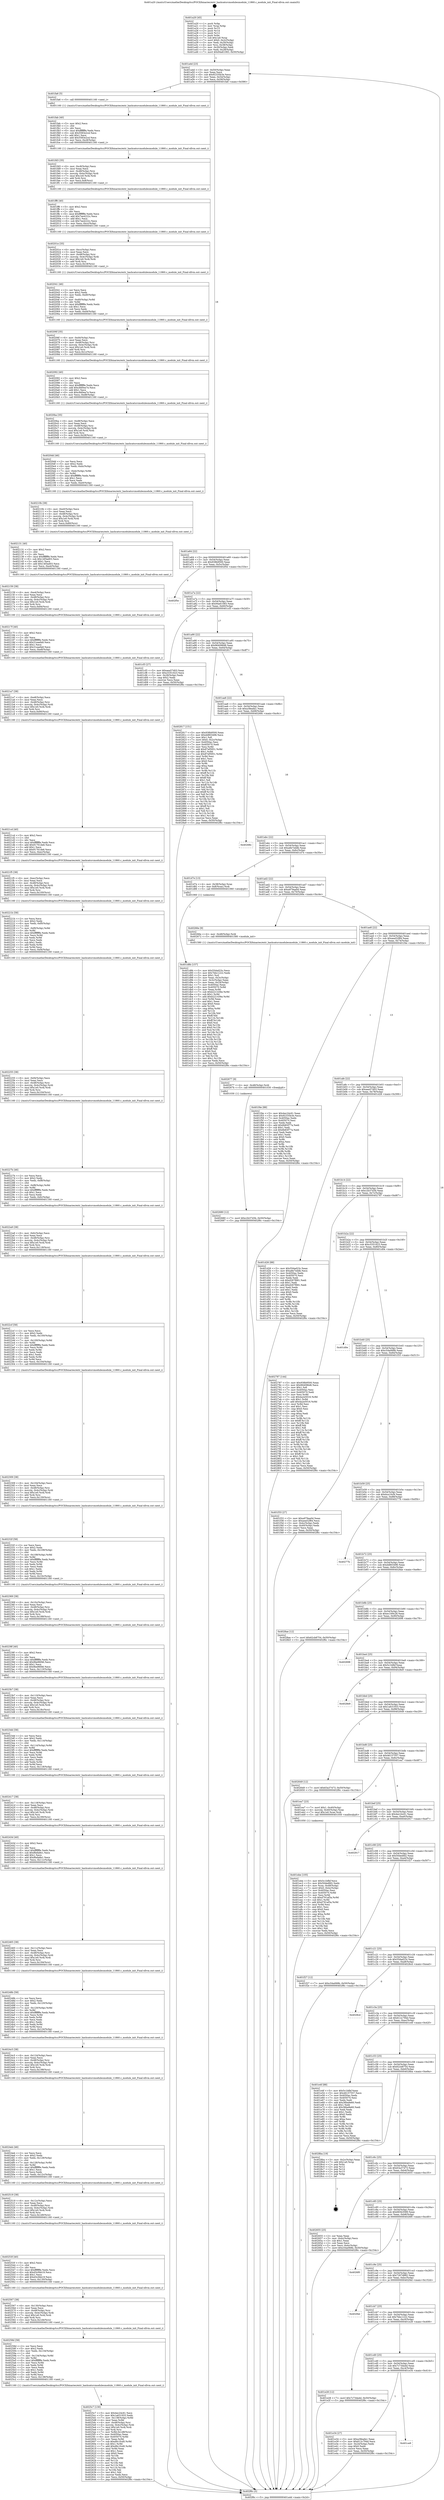 digraph "0x401a20" {
  label = "0x401a20 (/mnt/c/Users/mathe/Desktop/tcc/POCII/binaries/extr_hashcatsrcmodulesmodule_11860.c_module_init_Final-ollvm.out::main(0))"
  labelloc = "t"
  node[shape=record]

  Entry [label="",width=0.3,height=0.3,shape=circle,fillcolor=black,style=filled]
  "0x401a4d" [label="{
     0x401a4d [23]\l
     | [instrs]\l
     &nbsp;&nbsp;0x401a4d \<+3\>: mov -0x50(%rbp),%eax\l
     &nbsp;&nbsp;0x401a50 \<+2\>: mov %eax,%ecx\l
     &nbsp;&nbsp;0x401a52 \<+6\>: sub $0x92335b3e,%ecx\l
     &nbsp;&nbsp;0x401a58 \<+3\>: mov %eax,-0x54(%rbp)\l
     &nbsp;&nbsp;0x401a5b \<+3\>: mov %ecx,-0x58(%rbp)\l
     &nbsp;&nbsp;0x401a5e \<+6\>: je 0000000000401fa6 \<main+0x586\>\l
  }"]
  "0x401fa6" [label="{
     0x401fa6 [5]\l
     | [instrs]\l
     &nbsp;&nbsp;0x401fa6 \<+5\>: call 0000000000401160 \<next_i\>\l
     | [calls]\l
     &nbsp;&nbsp;0x401160 \{1\} (/mnt/c/Users/mathe/Desktop/tcc/POCII/binaries/extr_hashcatsrcmodulesmodule_11860.c_module_init_Final-ollvm.out::next_i)\l
  }"]
  "0x401a64" [label="{
     0x401a64 [22]\l
     | [instrs]\l
     &nbsp;&nbsp;0x401a64 \<+5\>: jmp 0000000000401a69 \<main+0x49\>\l
     &nbsp;&nbsp;0x401a69 \<+3\>: mov -0x54(%rbp),%eax\l
     &nbsp;&nbsp;0x401a6c \<+5\>: sub $0x938b9500,%eax\l
     &nbsp;&nbsp;0x401a71 \<+3\>: mov %eax,-0x5c(%rbp)\l
     &nbsp;&nbsp;0x401a74 \<+6\>: je 0000000000402f5e \<main+0x153e\>\l
  }"]
  Exit [label="",width=0.3,height=0.3,shape=circle,fillcolor=black,style=filled,peripheries=2]
  "0x402f5e" [label="{
     0x402f5e\l
  }", style=dashed]
  "0x401a7a" [label="{
     0x401a7a [22]\l
     | [instrs]\l
     &nbsp;&nbsp;0x401a7a \<+5\>: jmp 0000000000401a7f \<main+0x5f\>\l
     &nbsp;&nbsp;0x401a7f \<+3\>: mov -0x54(%rbp),%eax\l
     &nbsp;&nbsp;0x401a82 \<+5\>: sub $0x94a61083,%eax\l
     &nbsp;&nbsp;0x401a87 \<+3\>: mov %eax,-0x60(%rbp)\l
     &nbsp;&nbsp;0x401a8a \<+6\>: je 0000000000401cf3 \<main+0x2d3\>\l
  }"]
  "0x402680" [label="{
     0x402680 [12]\l
     | [instrs]\l
     &nbsp;&nbsp;0x402680 \<+7\>: movl $0xc2b37d3b,-0x50(%rbp)\l
     &nbsp;&nbsp;0x402687 \<+5\>: jmp 0000000000402f6c \<main+0x154c\>\l
  }"]
  "0x401cf3" [label="{
     0x401cf3 [27]\l
     | [instrs]\l
     &nbsp;&nbsp;0x401cf3 \<+5\>: mov $0xaea57d03,%eax\l
     &nbsp;&nbsp;0x401cf8 \<+5\>: mov $0xc5351623,%ecx\l
     &nbsp;&nbsp;0x401cfd \<+3\>: mov -0x28(%rbp),%edx\l
     &nbsp;&nbsp;0x401d00 \<+3\>: cmp $0x2,%edx\l
     &nbsp;&nbsp;0x401d03 \<+3\>: cmovne %ecx,%eax\l
     &nbsp;&nbsp;0x401d06 \<+3\>: mov %eax,-0x50(%rbp)\l
     &nbsp;&nbsp;0x401d09 \<+5\>: jmp 0000000000402f6c \<main+0x154c\>\l
  }"]
  "0x401a90" [label="{
     0x401a90 [22]\l
     | [instrs]\l
     &nbsp;&nbsp;0x401a90 \<+5\>: jmp 0000000000401a95 \<main+0x75\>\l
     &nbsp;&nbsp;0x401a95 \<+3\>: mov -0x54(%rbp),%eax\l
     &nbsp;&nbsp;0x401a98 \<+5\>: sub $0x964096d6,%eax\l
     &nbsp;&nbsp;0x401a9d \<+3\>: mov %eax,-0x64(%rbp)\l
     &nbsp;&nbsp;0x401aa0 \<+6\>: je 0000000000402817 \<main+0xdf7\>\l
  }"]
  "0x402f6c" [label="{
     0x402f6c [5]\l
     | [instrs]\l
     &nbsp;&nbsp;0x402f6c \<+5\>: jmp 0000000000401a4d \<main+0x2d\>\l
  }"]
  "0x401a20" [label="{
     0x401a20 [45]\l
     | [instrs]\l
     &nbsp;&nbsp;0x401a20 \<+1\>: push %rbp\l
     &nbsp;&nbsp;0x401a21 \<+3\>: mov %rsp,%rbp\l
     &nbsp;&nbsp;0x401a24 \<+2\>: push %r15\l
     &nbsp;&nbsp;0x401a26 \<+2\>: push %r14\l
     &nbsp;&nbsp;0x401a28 \<+2\>: push %r12\l
     &nbsp;&nbsp;0x401a2a \<+1\>: push %rbx\l
     &nbsp;&nbsp;0x401a2b \<+7\>: sub $0x1a0,%rsp\l
     &nbsp;&nbsp;0x401a32 \<+7\>: movl $0x0,-0x2c(%rbp)\l
     &nbsp;&nbsp;0x401a39 \<+3\>: mov %edi,-0x30(%rbp)\l
     &nbsp;&nbsp;0x401a3c \<+4\>: mov %rsi,-0x38(%rbp)\l
     &nbsp;&nbsp;0x401a40 \<+3\>: mov -0x30(%rbp),%edi\l
     &nbsp;&nbsp;0x401a43 \<+3\>: mov %edi,-0x28(%rbp)\l
     &nbsp;&nbsp;0x401a46 \<+7\>: movl $0x94a61083,-0x50(%rbp)\l
  }"]
  "0x402677" [label="{
     0x402677 [9]\l
     | [instrs]\l
     &nbsp;&nbsp;0x402677 \<+4\>: mov -0x48(%rbp),%rdi\l
     &nbsp;&nbsp;0x40267b \<+5\>: call 0000000000401030 \<free@plt\>\l
     | [calls]\l
     &nbsp;&nbsp;0x401030 \{1\} (unknown)\l
  }"]
  "0x402817" [label="{
     0x402817 [151]\l
     | [instrs]\l
     &nbsp;&nbsp;0x402817 \<+5\>: mov $0x938b9500,%eax\l
     &nbsp;&nbsp;0x40281c \<+5\>: mov $0xdd803496,%ecx\l
     &nbsp;&nbsp;0x402821 \<+2\>: mov $0x1,%dl\l
     &nbsp;&nbsp;0x402823 \<+7\>: movl $0x0,-0x2c(%rbp)\l
     &nbsp;&nbsp;0x40282a \<+7\>: mov 0x4050ac,%esi\l
     &nbsp;&nbsp;0x402831 \<+7\>: mov 0x405070,%edi\l
     &nbsp;&nbsp;0x402838 \<+3\>: mov %esi,%r8d\l
     &nbsp;&nbsp;0x40283b \<+7\>: add $0x87ef5951,%r8d\l
     &nbsp;&nbsp;0x402842 \<+4\>: sub $0x1,%r8d\l
     &nbsp;&nbsp;0x402846 \<+7\>: sub $0x87ef5951,%r8d\l
     &nbsp;&nbsp;0x40284d \<+4\>: imul %r8d,%esi\l
     &nbsp;&nbsp;0x402851 \<+3\>: and $0x1,%esi\l
     &nbsp;&nbsp;0x402854 \<+3\>: cmp $0x0,%esi\l
     &nbsp;&nbsp;0x402857 \<+4\>: sete %r9b\l
     &nbsp;&nbsp;0x40285b \<+3\>: cmp $0xa,%edi\l
     &nbsp;&nbsp;0x40285e \<+4\>: setl %r10b\l
     &nbsp;&nbsp;0x402862 \<+3\>: mov %r9b,%r11b\l
     &nbsp;&nbsp;0x402865 \<+4\>: xor $0xff,%r11b\l
     &nbsp;&nbsp;0x402869 \<+3\>: mov %r10b,%bl\l
     &nbsp;&nbsp;0x40286c \<+3\>: xor $0xff,%bl\l
     &nbsp;&nbsp;0x40286f \<+3\>: xor $0x1,%dl\l
     &nbsp;&nbsp;0x402872 \<+3\>: mov %r11b,%r14b\l
     &nbsp;&nbsp;0x402875 \<+4\>: and $0xff,%r14b\l
     &nbsp;&nbsp;0x402879 \<+3\>: and %dl,%r9b\l
     &nbsp;&nbsp;0x40287c \<+3\>: mov %bl,%r15b\l
     &nbsp;&nbsp;0x40287f \<+4\>: and $0xff,%r15b\l
     &nbsp;&nbsp;0x402883 \<+3\>: and %dl,%r10b\l
     &nbsp;&nbsp;0x402886 \<+3\>: or %r9b,%r14b\l
     &nbsp;&nbsp;0x402889 \<+3\>: or %r10b,%r15b\l
     &nbsp;&nbsp;0x40288c \<+3\>: xor %r15b,%r14b\l
     &nbsp;&nbsp;0x40288f \<+3\>: or %bl,%r11b\l
     &nbsp;&nbsp;0x402892 \<+4\>: xor $0xff,%r11b\l
     &nbsp;&nbsp;0x402896 \<+3\>: or $0x1,%dl\l
     &nbsp;&nbsp;0x402899 \<+3\>: and %dl,%r11b\l
     &nbsp;&nbsp;0x40289c \<+3\>: or %r11b,%r14b\l
     &nbsp;&nbsp;0x40289f \<+4\>: test $0x1,%r14b\l
     &nbsp;&nbsp;0x4028a3 \<+3\>: cmovne %ecx,%eax\l
     &nbsp;&nbsp;0x4028a6 \<+3\>: mov %eax,-0x50(%rbp)\l
     &nbsp;&nbsp;0x4028a9 \<+5\>: jmp 0000000000402f6c \<main+0x154c\>\l
  }"]
  "0x401aa6" [label="{
     0x401aa6 [22]\l
     | [instrs]\l
     &nbsp;&nbsp;0x401aa6 \<+5\>: jmp 0000000000401aab \<main+0x8b\>\l
     &nbsp;&nbsp;0x401aab \<+3\>: mov -0x54(%rbp),%eax\l
     &nbsp;&nbsp;0x401aae \<+5\>: sub $0xa38eafa1,%eax\l
     &nbsp;&nbsp;0x401ab3 \<+3\>: mov %eax,-0x68(%rbp)\l
     &nbsp;&nbsp;0x401ab6 \<+6\>: je 000000000040268c \<main+0xc6c\>\l
  }"]
  "0x4025c7" [label="{
     0x4025c7 [130]\l
     | [instrs]\l
     &nbsp;&nbsp;0x4025c7 \<+5\>: mov $0x4ec24c61,%ecx\l
     &nbsp;&nbsp;0x4025cc \<+5\>: mov $0x1a631933,%edx\l
     &nbsp;&nbsp;0x4025d1 \<+7\>: mov -0x138(%rbp),%r8d\l
     &nbsp;&nbsp;0x4025d8 \<+4\>: imul %eax,%r8d\l
     &nbsp;&nbsp;0x4025dc \<+4\>: mov -0x48(%rbp),%rsi\l
     &nbsp;&nbsp;0x4025e0 \<+4\>: movslq -0x4c(%rbp),%rdi\l
     &nbsp;&nbsp;0x4025e4 \<+7\>: imul $0x1e0,%rdi,%rdi\l
     &nbsp;&nbsp;0x4025eb \<+3\>: add %rdi,%rsi\l
     &nbsp;&nbsp;0x4025ee \<+7\>: mov %r8d,0x1d8(%rsi)\l
     &nbsp;&nbsp;0x4025f5 \<+7\>: mov 0x4050ac,%eax\l
     &nbsp;&nbsp;0x4025fc \<+8\>: mov 0x405070,%r8d\l
     &nbsp;&nbsp;0x402604 \<+3\>: mov %eax,%r9d\l
     &nbsp;&nbsp;0x402607 \<+7\>: sub $0xd9c1fcd0,%r9d\l
     &nbsp;&nbsp;0x40260e \<+4\>: sub $0x1,%r9d\l
     &nbsp;&nbsp;0x402612 \<+7\>: add $0xd9c1fcd0,%r9d\l
     &nbsp;&nbsp;0x402619 \<+4\>: imul %r9d,%eax\l
     &nbsp;&nbsp;0x40261d \<+3\>: and $0x1,%eax\l
     &nbsp;&nbsp;0x402620 \<+3\>: cmp $0x0,%eax\l
     &nbsp;&nbsp;0x402623 \<+4\>: sete %r10b\l
     &nbsp;&nbsp;0x402627 \<+4\>: cmp $0xa,%r8d\l
     &nbsp;&nbsp;0x40262b \<+4\>: setl %r11b\l
     &nbsp;&nbsp;0x40262f \<+3\>: mov %r10b,%bl\l
     &nbsp;&nbsp;0x402632 \<+3\>: and %r11b,%bl\l
     &nbsp;&nbsp;0x402635 \<+3\>: xor %r11b,%r10b\l
     &nbsp;&nbsp;0x402638 \<+3\>: or %r10b,%bl\l
     &nbsp;&nbsp;0x40263b \<+3\>: test $0x1,%bl\l
     &nbsp;&nbsp;0x40263e \<+3\>: cmovne %edx,%ecx\l
     &nbsp;&nbsp;0x402641 \<+3\>: mov %ecx,-0x50(%rbp)\l
     &nbsp;&nbsp;0x402644 \<+5\>: jmp 0000000000402f6c \<main+0x154c\>\l
  }"]
  "0x40268c" [label="{
     0x40268c\l
  }", style=dashed]
  "0x401abc" [label="{
     0x401abc [22]\l
     | [instrs]\l
     &nbsp;&nbsp;0x401abc \<+5\>: jmp 0000000000401ac1 \<main+0xa1\>\l
     &nbsp;&nbsp;0x401ac1 \<+3\>: mov -0x54(%rbp),%eax\l
     &nbsp;&nbsp;0x401ac4 \<+5\>: sub $0xa8e7eddb,%eax\l
     &nbsp;&nbsp;0x401ac9 \<+3\>: mov %eax,-0x6c(%rbp)\l
     &nbsp;&nbsp;0x401acc \<+6\>: je 0000000000401d7e \<main+0x35e\>\l
  }"]
  "0x40258d" [label="{
     0x40258d [58]\l
     | [instrs]\l
     &nbsp;&nbsp;0x40258d \<+2\>: xor %ecx,%ecx\l
     &nbsp;&nbsp;0x40258f \<+5\>: mov $0x2,%edx\l
     &nbsp;&nbsp;0x402594 \<+6\>: mov %edx,-0x134(%rbp)\l
     &nbsp;&nbsp;0x40259a \<+1\>: cltd\l
     &nbsp;&nbsp;0x40259b \<+7\>: mov -0x134(%rbp),%r8d\l
     &nbsp;&nbsp;0x4025a2 \<+3\>: idiv %r8d\l
     &nbsp;&nbsp;0x4025a5 \<+6\>: imul $0xfffffffe,%edx,%edx\l
     &nbsp;&nbsp;0x4025ab \<+3\>: mov %ecx,%r9d\l
     &nbsp;&nbsp;0x4025ae \<+3\>: sub %edx,%r9d\l
     &nbsp;&nbsp;0x4025b1 \<+2\>: mov %ecx,%edx\l
     &nbsp;&nbsp;0x4025b3 \<+3\>: sub $0x1,%edx\l
     &nbsp;&nbsp;0x4025b6 \<+3\>: add %edx,%r9d\l
     &nbsp;&nbsp;0x4025b9 \<+3\>: sub %r9d,%ecx\l
     &nbsp;&nbsp;0x4025bc \<+6\>: mov %ecx,-0x138(%rbp)\l
     &nbsp;&nbsp;0x4025c2 \<+5\>: call 0000000000401160 \<next_i\>\l
     | [calls]\l
     &nbsp;&nbsp;0x401160 \{1\} (/mnt/c/Users/mathe/Desktop/tcc/POCII/binaries/extr_hashcatsrcmodulesmodule_11860.c_module_init_Final-ollvm.out::next_i)\l
  }"]
  "0x401d7e" [label="{
     0x401d7e [13]\l
     | [instrs]\l
     &nbsp;&nbsp;0x401d7e \<+4\>: mov -0x38(%rbp),%rax\l
     &nbsp;&nbsp;0x401d82 \<+4\>: mov 0x8(%rax),%rdi\l
     &nbsp;&nbsp;0x401d86 \<+5\>: call 0000000000401060 \<atoi@plt\>\l
     | [calls]\l
     &nbsp;&nbsp;0x401060 \{1\} (unknown)\l
  }"]
  "0x401ad2" [label="{
     0x401ad2 [22]\l
     | [instrs]\l
     &nbsp;&nbsp;0x401ad2 \<+5\>: jmp 0000000000401ad7 \<main+0xb7\>\l
     &nbsp;&nbsp;0x401ad7 \<+3\>: mov -0x54(%rbp),%eax\l
     &nbsp;&nbsp;0x401ada \<+5\>: sub $0xa979aa0d,%eax\l
     &nbsp;&nbsp;0x401adf \<+3\>: mov %eax,-0x70(%rbp)\l
     &nbsp;&nbsp;0x401ae2 \<+6\>: je 000000000040266e \<main+0xc4e\>\l
  }"]
  "0x402567" [label="{
     0x402567 [38]\l
     | [instrs]\l
     &nbsp;&nbsp;0x402567 \<+6\>: mov -0x130(%rbp),%ecx\l
     &nbsp;&nbsp;0x40256d \<+3\>: imul %eax,%ecx\l
     &nbsp;&nbsp;0x402570 \<+4\>: mov -0x48(%rbp),%rsi\l
     &nbsp;&nbsp;0x402574 \<+4\>: movslq -0x4c(%rbp),%rdi\l
     &nbsp;&nbsp;0x402578 \<+7\>: imul $0x1e0,%rdi,%rdi\l
     &nbsp;&nbsp;0x40257f \<+3\>: add %rdi,%rsi\l
     &nbsp;&nbsp;0x402582 \<+6\>: mov %ecx,0x1d4(%rsi)\l
     &nbsp;&nbsp;0x402588 \<+5\>: call 0000000000401160 \<next_i\>\l
     | [calls]\l
     &nbsp;&nbsp;0x401160 \{1\} (/mnt/c/Users/mathe/Desktop/tcc/POCII/binaries/extr_hashcatsrcmodulesmodule_11860.c_module_init_Final-ollvm.out::next_i)\l
  }"]
  "0x40266e" [label="{
     0x40266e [9]\l
     | [instrs]\l
     &nbsp;&nbsp;0x40266e \<+4\>: mov -0x48(%rbp),%rdi\l
     &nbsp;&nbsp;0x402672 \<+5\>: call 0000000000401580 \<module_init\>\l
     | [calls]\l
     &nbsp;&nbsp;0x401580 \{1\} (/mnt/c/Users/mathe/Desktop/tcc/POCII/binaries/extr_hashcatsrcmodulesmodule_11860.c_module_init_Final-ollvm.out::module_init)\l
  }"]
  "0x401ae8" [label="{
     0x401ae8 [22]\l
     | [instrs]\l
     &nbsp;&nbsp;0x401ae8 \<+5\>: jmp 0000000000401aed \<main+0xcd\>\l
     &nbsp;&nbsp;0x401aed \<+3\>: mov -0x54(%rbp),%eax\l
     &nbsp;&nbsp;0x401af0 \<+5\>: sub $0xaea52f84,%eax\l
     &nbsp;&nbsp;0x401af5 \<+3\>: mov %eax,-0x74(%rbp)\l
     &nbsp;&nbsp;0x401af8 \<+6\>: je 0000000000401f4e \<main+0x52e\>\l
  }"]
  "0x40253f" [label="{
     0x40253f [40]\l
     | [instrs]\l
     &nbsp;&nbsp;0x40253f \<+5\>: mov $0x2,%ecx\l
     &nbsp;&nbsp;0x402544 \<+1\>: cltd\l
     &nbsp;&nbsp;0x402545 \<+2\>: idiv %ecx\l
     &nbsp;&nbsp;0x402547 \<+6\>: imul $0xfffffffe,%edx,%ecx\l
     &nbsp;&nbsp;0x40254d \<+6\>: sub $0xd3c0bb19,%ecx\l
     &nbsp;&nbsp;0x402553 \<+3\>: add $0x1,%ecx\l
     &nbsp;&nbsp;0x402556 \<+6\>: add $0xd3c0bb19,%ecx\l
     &nbsp;&nbsp;0x40255c \<+6\>: mov %ecx,-0x130(%rbp)\l
     &nbsp;&nbsp;0x402562 \<+5\>: call 0000000000401160 \<next_i\>\l
     | [calls]\l
     &nbsp;&nbsp;0x401160 \{1\} (/mnt/c/Users/mathe/Desktop/tcc/POCII/binaries/extr_hashcatsrcmodulesmodule_11860.c_module_init_Final-ollvm.out::next_i)\l
  }"]
  "0x401f4e" [label="{
     0x401f4e [88]\l
     | [instrs]\l
     &nbsp;&nbsp;0x401f4e \<+5\>: mov $0x4ec24c61,%eax\l
     &nbsp;&nbsp;0x401f53 \<+5\>: mov $0x92335b3e,%ecx\l
     &nbsp;&nbsp;0x401f58 \<+7\>: mov 0x4050ac,%edx\l
     &nbsp;&nbsp;0x401f5f \<+7\>: mov 0x405070,%esi\l
     &nbsp;&nbsp;0x401f66 \<+2\>: mov %edx,%edi\l
     &nbsp;&nbsp;0x401f68 \<+6\>: add $0x6b83f77a,%edi\l
     &nbsp;&nbsp;0x401f6e \<+3\>: sub $0x1,%edi\l
     &nbsp;&nbsp;0x401f71 \<+6\>: sub $0x6b83f77a,%edi\l
     &nbsp;&nbsp;0x401f77 \<+3\>: imul %edi,%edx\l
     &nbsp;&nbsp;0x401f7a \<+3\>: and $0x1,%edx\l
     &nbsp;&nbsp;0x401f7d \<+3\>: cmp $0x0,%edx\l
     &nbsp;&nbsp;0x401f80 \<+4\>: sete %r8b\l
     &nbsp;&nbsp;0x401f84 \<+3\>: cmp $0xa,%esi\l
     &nbsp;&nbsp;0x401f87 \<+4\>: setl %r9b\l
     &nbsp;&nbsp;0x401f8b \<+3\>: mov %r8b,%r10b\l
     &nbsp;&nbsp;0x401f8e \<+3\>: and %r9b,%r10b\l
     &nbsp;&nbsp;0x401f91 \<+3\>: xor %r9b,%r8b\l
     &nbsp;&nbsp;0x401f94 \<+3\>: or %r8b,%r10b\l
     &nbsp;&nbsp;0x401f97 \<+4\>: test $0x1,%r10b\l
     &nbsp;&nbsp;0x401f9b \<+3\>: cmovne %ecx,%eax\l
     &nbsp;&nbsp;0x401f9e \<+3\>: mov %eax,-0x50(%rbp)\l
     &nbsp;&nbsp;0x401fa1 \<+5\>: jmp 0000000000402f6c \<main+0x154c\>\l
  }"]
  "0x401afe" [label="{
     0x401afe [22]\l
     | [instrs]\l
     &nbsp;&nbsp;0x401afe \<+5\>: jmp 0000000000401b03 \<main+0xe3\>\l
     &nbsp;&nbsp;0x401b03 \<+3\>: mov -0x54(%rbp),%eax\l
     &nbsp;&nbsp;0x401b06 \<+5\>: sub $0xaea57d03,%eax\l
     &nbsp;&nbsp;0x401b0b \<+3\>: mov %eax,-0x78(%rbp)\l
     &nbsp;&nbsp;0x401b0e \<+6\>: je 0000000000401d26 \<main+0x306\>\l
  }"]
  "0x402519" [label="{
     0x402519 [38]\l
     | [instrs]\l
     &nbsp;&nbsp;0x402519 \<+6\>: mov -0x12c(%rbp),%ecx\l
     &nbsp;&nbsp;0x40251f \<+3\>: imul %eax,%ecx\l
     &nbsp;&nbsp;0x402522 \<+4\>: mov -0x48(%rbp),%rsi\l
     &nbsp;&nbsp;0x402526 \<+4\>: movslq -0x4c(%rbp),%rdi\l
     &nbsp;&nbsp;0x40252a \<+7\>: imul $0x1e0,%rdi,%rdi\l
     &nbsp;&nbsp;0x402531 \<+3\>: add %rdi,%rsi\l
     &nbsp;&nbsp;0x402534 \<+6\>: mov %ecx,0x1d0(%rsi)\l
     &nbsp;&nbsp;0x40253a \<+5\>: call 0000000000401160 \<next_i\>\l
     | [calls]\l
     &nbsp;&nbsp;0x401160 \{1\} (/mnt/c/Users/mathe/Desktop/tcc/POCII/binaries/extr_hashcatsrcmodulesmodule_11860.c_module_init_Final-ollvm.out::next_i)\l
  }"]
  "0x401d26" [label="{
     0x401d26 [88]\l
     | [instrs]\l
     &nbsp;&nbsp;0x401d26 \<+5\>: mov $0x55dad23c,%eax\l
     &nbsp;&nbsp;0x401d2b \<+5\>: mov $0xa8e7eddb,%ecx\l
     &nbsp;&nbsp;0x401d30 \<+7\>: mov 0x4050ac,%edx\l
     &nbsp;&nbsp;0x401d37 \<+7\>: mov 0x405070,%esi\l
     &nbsp;&nbsp;0x401d3e \<+2\>: mov %edx,%edi\l
     &nbsp;&nbsp;0x401d40 \<+6\>: sub $0xd267f681,%edi\l
     &nbsp;&nbsp;0x401d46 \<+3\>: sub $0x1,%edi\l
     &nbsp;&nbsp;0x401d49 \<+6\>: add $0xd267f681,%edi\l
     &nbsp;&nbsp;0x401d4f \<+3\>: imul %edi,%edx\l
     &nbsp;&nbsp;0x401d52 \<+3\>: and $0x1,%edx\l
     &nbsp;&nbsp;0x401d55 \<+3\>: cmp $0x0,%edx\l
     &nbsp;&nbsp;0x401d58 \<+4\>: sete %r8b\l
     &nbsp;&nbsp;0x401d5c \<+3\>: cmp $0xa,%esi\l
     &nbsp;&nbsp;0x401d5f \<+4\>: setl %r9b\l
     &nbsp;&nbsp;0x401d63 \<+3\>: mov %r8b,%r10b\l
     &nbsp;&nbsp;0x401d66 \<+3\>: and %r9b,%r10b\l
     &nbsp;&nbsp;0x401d69 \<+3\>: xor %r9b,%r8b\l
     &nbsp;&nbsp;0x401d6c \<+3\>: or %r8b,%r10b\l
     &nbsp;&nbsp;0x401d6f \<+4\>: test $0x1,%r10b\l
     &nbsp;&nbsp;0x401d73 \<+3\>: cmovne %ecx,%eax\l
     &nbsp;&nbsp;0x401d76 \<+3\>: mov %eax,-0x50(%rbp)\l
     &nbsp;&nbsp;0x401d79 \<+5\>: jmp 0000000000402f6c \<main+0x154c\>\l
  }"]
  "0x401b14" [label="{
     0x401b14 [22]\l
     | [instrs]\l
     &nbsp;&nbsp;0x401b14 \<+5\>: jmp 0000000000401b19 \<main+0xf9\>\l
     &nbsp;&nbsp;0x401b19 \<+3\>: mov -0x54(%rbp),%eax\l
     &nbsp;&nbsp;0x401b1c \<+5\>: sub $0xc2b37d3b,%eax\l
     &nbsp;&nbsp;0x401b21 \<+3\>: mov %eax,-0x7c(%rbp)\l
     &nbsp;&nbsp;0x401b24 \<+6\>: je 0000000000402787 \<main+0xd67\>\l
  }"]
  "0x401d8b" [label="{
     0x401d8b [157]\l
     | [instrs]\l
     &nbsp;&nbsp;0x401d8b \<+5\>: mov $0x55dad23c,%ecx\l
     &nbsp;&nbsp;0x401d90 \<+5\>: mov $0x7bbc1222,%edx\l
     &nbsp;&nbsp;0x401d95 \<+3\>: mov $0x1,%sil\l
     &nbsp;&nbsp;0x401d98 \<+3\>: mov %eax,-0x3c(%rbp)\l
     &nbsp;&nbsp;0x401d9b \<+3\>: mov -0x3c(%rbp),%eax\l
     &nbsp;&nbsp;0x401d9e \<+3\>: mov %eax,-0x24(%rbp)\l
     &nbsp;&nbsp;0x401da1 \<+7\>: mov 0x4050ac,%eax\l
     &nbsp;&nbsp;0x401da8 \<+8\>: mov 0x405070,%r8d\l
     &nbsp;&nbsp;0x401db0 \<+3\>: mov %eax,%r9d\l
     &nbsp;&nbsp;0x401db3 \<+7\>: sub $0xb221436e,%r9d\l
     &nbsp;&nbsp;0x401dba \<+4\>: sub $0x1,%r9d\l
     &nbsp;&nbsp;0x401dbe \<+7\>: add $0xb221436e,%r9d\l
     &nbsp;&nbsp;0x401dc5 \<+4\>: imul %r9d,%eax\l
     &nbsp;&nbsp;0x401dc9 \<+3\>: and $0x1,%eax\l
     &nbsp;&nbsp;0x401dcc \<+3\>: cmp $0x0,%eax\l
     &nbsp;&nbsp;0x401dcf \<+4\>: sete %r10b\l
     &nbsp;&nbsp;0x401dd3 \<+4\>: cmp $0xa,%r8d\l
     &nbsp;&nbsp;0x401dd7 \<+4\>: setl %r11b\l
     &nbsp;&nbsp;0x401ddb \<+3\>: mov %r10b,%bl\l
     &nbsp;&nbsp;0x401dde \<+3\>: xor $0xff,%bl\l
     &nbsp;&nbsp;0x401de1 \<+3\>: mov %r11b,%r14b\l
     &nbsp;&nbsp;0x401de4 \<+4\>: xor $0xff,%r14b\l
     &nbsp;&nbsp;0x401de8 \<+4\>: xor $0x0,%sil\l
     &nbsp;&nbsp;0x401dec \<+3\>: mov %bl,%r15b\l
     &nbsp;&nbsp;0x401def \<+4\>: and $0x0,%r15b\l
     &nbsp;&nbsp;0x401df3 \<+3\>: and %sil,%r10b\l
     &nbsp;&nbsp;0x401df6 \<+3\>: mov %r14b,%r12b\l
     &nbsp;&nbsp;0x401df9 \<+4\>: and $0x0,%r12b\l
     &nbsp;&nbsp;0x401dfd \<+3\>: and %sil,%r11b\l
     &nbsp;&nbsp;0x401e00 \<+3\>: or %r10b,%r15b\l
     &nbsp;&nbsp;0x401e03 \<+3\>: or %r11b,%r12b\l
     &nbsp;&nbsp;0x401e06 \<+3\>: xor %r12b,%r15b\l
     &nbsp;&nbsp;0x401e09 \<+3\>: or %r14b,%bl\l
     &nbsp;&nbsp;0x401e0c \<+3\>: xor $0xff,%bl\l
     &nbsp;&nbsp;0x401e0f \<+4\>: or $0x0,%sil\l
     &nbsp;&nbsp;0x401e13 \<+3\>: and %sil,%bl\l
     &nbsp;&nbsp;0x401e16 \<+3\>: or %bl,%r15b\l
     &nbsp;&nbsp;0x401e19 \<+4\>: test $0x1,%r15b\l
     &nbsp;&nbsp;0x401e1d \<+3\>: cmovne %edx,%ecx\l
     &nbsp;&nbsp;0x401e20 \<+3\>: mov %ecx,-0x50(%rbp)\l
     &nbsp;&nbsp;0x401e23 \<+5\>: jmp 0000000000402f6c \<main+0x154c\>\l
  }"]
  "0x4024eb" [label="{
     0x4024eb [46]\l
     | [instrs]\l
     &nbsp;&nbsp;0x4024eb \<+2\>: xor %ecx,%ecx\l
     &nbsp;&nbsp;0x4024ed \<+5\>: mov $0x2,%edx\l
     &nbsp;&nbsp;0x4024f2 \<+6\>: mov %edx,-0x128(%rbp)\l
     &nbsp;&nbsp;0x4024f8 \<+1\>: cltd\l
     &nbsp;&nbsp;0x4024f9 \<+7\>: mov -0x128(%rbp),%r8d\l
     &nbsp;&nbsp;0x402500 \<+3\>: idiv %r8d\l
     &nbsp;&nbsp;0x402503 \<+6\>: imul $0xfffffffe,%edx,%edx\l
     &nbsp;&nbsp;0x402509 \<+3\>: sub $0x1,%ecx\l
     &nbsp;&nbsp;0x40250c \<+2\>: sub %ecx,%edx\l
     &nbsp;&nbsp;0x40250e \<+6\>: mov %edx,-0x12c(%rbp)\l
     &nbsp;&nbsp;0x402514 \<+5\>: call 0000000000401160 \<next_i\>\l
     | [calls]\l
     &nbsp;&nbsp;0x401160 \{1\} (/mnt/c/Users/mathe/Desktop/tcc/POCII/binaries/extr_hashcatsrcmodulesmodule_11860.c_module_init_Final-ollvm.out::next_i)\l
  }"]
  "0x402787" [label="{
     0x402787 [144]\l
     | [instrs]\l
     &nbsp;&nbsp;0x402787 \<+5\>: mov $0x938b9500,%eax\l
     &nbsp;&nbsp;0x40278c \<+5\>: mov $0x964096d6,%ecx\l
     &nbsp;&nbsp;0x402791 \<+2\>: mov $0x1,%dl\l
     &nbsp;&nbsp;0x402793 \<+7\>: mov 0x4050ac,%esi\l
     &nbsp;&nbsp;0x40279a \<+7\>: mov 0x405070,%edi\l
     &nbsp;&nbsp;0x4027a1 \<+3\>: mov %esi,%r8d\l
     &nbsp;&nbsp;0x4027a4 \<+7\>: sub $0x4a2e5016,%r8d\l
     &nbsp;&nbsp;0x4027ab \<+4\>: sub $0x1,%r8d\l
     &nbsp;&nbsp;0x4027af \<+7\>: add $0x4a2e5016,%r8d\l
     &nbsp;&nbsp;0x4027b6 \<+4\>: imul %r8d,%esi\l
     &nbsp;&nbsp;0x4027ba \<+3\>: and $0x1,%esi\l
     &nbsp;&nbsp;0x4027bd \<+3\>: cmp $0x0,%esi\l
     &nbsp;&nbsp;0x4027c0 \<+4\>: sete %r9b\l
     &nbsp;&nbsp;0x4027c4 \<+3\>: cmp $0xa,%edi\l
     &nbsp;&nbsp;0x4027c7 \<+4\>: setl %r10b\l
     &nbsp;&nbsp;0x4027cb \<+3\>: mov %r9b,%r11b\l
     &nbsp;&nbsp;0x4027ce \<+4\>: xor $0xff,%r11b\l
     &nbsp;&nbsp;0x4027d2 \<+3\>: mov %r10b,%bl\l
     &nbsp;&nbsp;0x4027d5 \<+3\>: xor $0xff,%bl\l
     &nbsp;&nbsp;0x4027d8 \<+3\>: xor $0x1,%dl\l
     &nbsp;&nbsp;0x4027db \<+3\>: mov %r11b,%r14b\l
     &nbsp;&nbsp;0x4027de \<+4\>: and $0xff,%r14b\l
     &nbsp;&nbsp;0x4027e2 \<+3\>: and %dl,%r9b\l
     &nbsp;&nbsp;0x4027e5 \<+3\>: mov %bl,%r15b\l
     &nbsp;&nbsp;0x4027e8 \<+4\>: and $0xff,%r15b\l
     &nbsp;&nbsp;0x4027ec \<+3\>: and %dl,%r10b\l
     &nbsp;&nbsp;0x4027ef \<+3\>: or %r9b,%r14b\l
     &nbsp;&nbsp;0x4027f2 \<+3\>: or %r10b,%r15b\l
     &nbsp;&nbsp;0x4027f5 \<+3\>: xor %r15b,%r14b\l
     &nbsp;&nbsp;0x4027f8 \<+3\>: or %bl,%r11b\l
     &nbsp;&nbsp;0x4027fb \<+4\>: xor $0xff,%r11b\l
     &nbsp;&nbsp;0x4027ff \<+3\>: or $0x1,%dl\l
     &nbsp;&nbsp;0x402802 \<+3\>: and %dl,%r11b\l
     &nbsp;&nbsp;0x402805 \<+3\>: or %r11b,%r14b\l
     &nbsp;&nbsp;0x402808 \<+4\>: test $0x1,%r14b\l
     &nbsp;&nbsp;0x40280c \<+3\>: cmovne %ecx,%eax\l
     &nbsp;&nbsp;0x40280f \<+3\>: mov %eax,-0x50(%rbp)\l
     &nbsp;&nbsp;0x402812 \<+5\>: jmp 0000000000402f6c \<main+0x154c\>\l
  }"]
  "0x401b2a" [label="{
     0x401b2a [22]\l
     | [instrs]\l
     &nbsp;&nbsp;0x401b2a \<+5\>: jmp 0000000000401b2f \<main+0x10f\>\l
     &nbsp;&nbsp;0x401b2f \<+3\>: mov -0x54(%rbp),%eax\l
     &nbsp;&nbsp;0x401b32 \<+5\>: sub $0xc5351623,%eax\l
     &nbsp;&nbsp;0x401b37 \<+3\>: mov %eax,-0x80(%rbp)\l
     &nbsp;&nbsp;0x401b3a \<+6\>: je 0000000000401d0e \<main+0x2ee\>\l
  }"]
  "0x4024c5" [label="{
     0x4024c5 [38]\l
     | [instrs]\l
     &nbsp;&nbsp;0x4024c5 \<+6\>: mov -0x124(%rbp),%ecx\l
     &nbsp;&nbsp;0x4024cb \<+3\>: imul %eax,%ecx\l
     &nbsp;&nbsp;0x4024ce \<+4\>: mov -0x48(%rbp),%rsi\l
     &nbsp;&nbsp;0x4024d2 \<+4\>: movslq -0x4c(%rbp),%rdi\l
     &nbsp;&nbsp;0x4024d6 \<+7\>: imul $0x1e0,%rdi,%rdi\l
     &nbsp;&nbsp;0x4024dd \<+3\>: add %rdi,%rsi\l
     &nbsp;&nbsp;0x4024e0 \<+6\>: mov %ecx,0x198(%rsi)\l
     &nbsp;&nbsp;0x4024e6 \<+5\>: call 0000000000401160 \<next_i\>\l
     | [calls]\l
     &nbsp;&nbsp;0x401160 \{1\} (/mnt/c/Users/mathe/Desktop/tcc/POCII/binaries/extr_hashcatsrcmodulesmodule_11860.c_module_init_Final-ollvm.out::next_i)\l
  }"]
  "0x401d0e" [label="{
     0x401d0e\l
  }", style=dashed]
  "0x401b40" [label="{
     0x401b40 [25]\l
     | [instrs]\l
     &nbsp;&nbsp;0x401b40 \<+5\>: jmp 0000000000401b45 \<main+0x125\>\l
     &nbsp;&nbsp;0x401b45 \<+3\>: mov -0x54(%rbp),%eax\l
     &nbsp;&nbsp;0x401b48 \<+5\>: sub $0xc54a068b,%eax\l
     &nbsp;&nbsp;0x401b4d \<+6\>: mov %eax,-0x84(%rbp)\l
     &nbsp;&nbsp;0x401b53 \<+6\>: je 0000000000401f33 \<main+0x513\>\l
  }"]
  "0x40248b" [label="{
     0x40248b [58]\l
     | [instrs]\l
     &nbsp;&nbsp;0x40248b \<+2\>: xor %ecx,%ecx\l
     &nbsp;&nbsp;0x40248d \<+5\>: mov $0x2,%edx\l
     &nbsp;&nbsp;0x402492 \<+6\>: mov %edx,-0x120(%rbp)\l
     &nbsp;&nbsp;0x402498 \<+1\>: cltd\l
     &nbsp;&nbsp;0x402499 \<+7\>: mov -0x120(%rbp),%r8d\l
     &nbsp;&nbsp;0x4024a0 \<+3\>: idiv %r8d\l
     &nbsp;&nbsp;0x4024a3 \<+6\>: imul $0xfffffffe,%edx,%edx\l
     &nbsp;&nbsp;0x4024a9 \<+3\>: mov %ecx,%r9d\l
     &nbsp;&nbsp;0x4024ac \<+3\>: sub %edx,%r9d\l
     &nbsp;&nbsp;0x4024af \<+2\>: mov %ecx,%edx\l
     &nbsp;&nbsp;0x4024b1 \<+3\>: sub $0x1,%edx\l
     &nbsp;&nbsp;0x4024b4 \<+3\>: add %edx,%r9d\l
     &nbsp;&nbsp;0x4024b7 \<+3\>: sub %r9d,%ecx\l
     &nbsp;&nbsp;0x4024ba \<+6\>: mov %ecx,-0x124(%rbp)\l
     &nbsp;&nbsp;0x4024c0 \<+5\>: call 0000000000401160 \<next_i\>\l
     | [calls]\l
     &nbsp;&nbsp;0x401160 \{1\} (/mnt/c/Users/mathe/Desktop/tcc/POCII/binaries/extr_hashcatsrcmodulesmodule_11860.c_module_init_Final-ollvm.out::next_i)\l
  }"]
  "0x401f33" [label="{
     0x401f33 [27]\l
     | [instrs]\l
     &nbsp;&nbsp;0x401f33 \<+5\>: mov $0xa979aa0d,%eax\l
     &nbsp;&nbsp;0x401f38 \<+5\>: mov $0xaea52f84,%ecx\l
     &nbsp;&nbsp;0x401f3d \<+3\>: mov -0x4c(%rbp),%edx\l
     &nbsp;&nbsp;0x401f40 \<+3\>: cmp -0x40(%rbp),%edx\l
     &nbsp;&nbsp;0x401f43 \<+3\>: cmovl %ecx,%eax\l
     &nbsp;&nbsp;0x401f46 \<+3\>: mov %eax,-0x50(%rbp)\l
     &nbsp;&nbsp;0x401f49 \<+5\>: jmp 0000000000402f6c \<main+0x154c\>\l
  }"]
  "0x401b59" [label="{
     0x401b59 [25]\l
     | [instrs]\l
     &nbsp;&nbsp;0x401b59 \<+5\>: jmp 0000000000401b5e \<main+0x13e\>\l
     &nbsp;&nbsp;0x401b5e \<+3\>: mov -0x54(%rbp),%eax\l
     &nbsp;&nbsp;0x401b61 \<+5\>: sub $0xdca10cf4,%eax\l
     &nbsp;&nbsp;0x401b66 \<+6\>: mov %eax,-0x88(%rbp)\l
     &nbsp;&nbsp;0x401b6c \<+6\>: je 000000000040277b \<main+0xd5b\>\l
  }"]
  "0x402465" [label="{
     0x402465 [38]\l
     | [instrs]\l
     &nbsp;&nbsp;0x402465 \<+6\>: mov -0x11c(%rbp),%ecx\l
     &nbsp;&nbsp;0x40246b \<+3\>: imul %eax,%ecx\l
     &nbsp;&nbsp;0x40246e \<+4\>: mov -0x48(%rbp),%rsi\l
     &nbsp;&nbsp;0x402472 \<+4\>: movslq -0x4c(%rbp),%rdi\l
     &nbsp;&nbsp;0x402476 \<+7\>: imul $0x1e0,%rdi,%rdi\l
     &nbsp;&nbsp;0x40247d \<+3\>: add %rdi,%rsi\l
     &nbsp;&nbsp;0x402480 \<+6\>: mov %ecx,0x194(%rsi)\l
     &nbsp;&nbsp;0x402486 \<+5\>: call 0000000000401160 \<next_i\>\l
     | [calls]\l
     &nbsp;&nbsp;0x401160 \{1\} (/mnt/c/Users/mathe/Desktop/tcc/POCII/binaries/extr_hashcatsrcmodulesmodule_11860.c_module_init_Final-ollvm.out::next_i)\l
  }"]
  "0x40277b" [label="{
     0x40277b\l
  }", style=dashed]
  "0x401b72" [label="{
     0x401b72 [25]\l
     | [instrs]\l
     &nbsp;&nbsp;0x401b72 \<+5\>: jmp 0000000000401b77 \<main+0x157\>\l
     &nbsp;&nbsp;0x401b77 \<+3\>: mov -0x54(%rbp),%eax\l
     &nbsp;&nbsp;0x401b7a \<+5\>: sub $0xdd803496,%eax\l
     &nbsp;&nbsp;0x401b7f \<+6\>: mov %eax,-0x8c(%rbp)\l
     &nbsp;&nbsp;0x401b85 \<+6\>: je 00000000004028ae \<main+0xe8e\>\l
  }"]
  "0x40243d" [label="{
     0x40243d [40]\l
     | [instrs]\l
     &nbsp;&nbsp;0x40243d \<+5\>: mov $0x2,%ecx\l
     &nbsp;&nbsp;0x402442 \<+1\>: cltd\l
     &nbsp;&nbsp;0x402443 \<+2\>: idiv %ecx\l
     &nbsp;&nbsp;0x402445 \<+6\>: imul $0xfffffffe,%edx,%ecx\l
     &nbsp;&nbsp;0x40244b \<+6\>: sub $0xf6efa8e1,%ecx\l
     &nbsp;&nbsp;0x402451 \<+3\>: add $0x1,%ecx\l
     &nbsp;&nbsp;0x402454 \<+6\>: add $0xf6efa8e1,%ecx\l
     &nbsp;&nbsp;0x40245a \<+6\>: mov %ecx,-0x11c(%rbp)\l
     &nbsp;&nbsp;0x402460 \<+5\>: call 0000000000401160 \<next_i\>\l
     | [calls]\l
     &nbsp;&nbsp;0x401160 \{1\} (/mnt/c/Users/mathe/Desktop/tcc/POCII/binaries/extr_hashcatsrcmodulesmodule_11860.c_module_init_Final-ollvm.out::next_i)\l
  }"]
  "0x4028ae" [label="{
     0x4028ae [12]\l
     | [instrs]\l
     &nbsp;&nbsp;0x4028ae \<+7\>: movl $0x62cb8754,-0x50(%rbp)\l
     &nbsp;&nbsp;0x4028b5 \<+5\>: jmp 0000000000402f6c \<main+0x154c\>\l
  }"]
  "0x401b8b" [label="{
     0x401b8b [25]\l
     | [instrs]\l
     &nbsp;&nbsp;0x401b8b \<+5\>: jmp 0000000000401b90 \<main+0x170\>\l
     &nbsp;&nbsp;0x401b90 \<+3\>: mov -0x54(%rbp),%eax\l
     &nbsp;&nbsp;0x401b93 \<+5\>: sub $0xec169c28,%eax\l
     &nbsp;&nbsp;0x401b98 \<+6\>: mov %eax,-0x90(%rbp)\l
     &nbsp;&nbsp;0x401b9e \<+6\>: je 0000000000402698 \<main+0xc78\>\l
  }"]
  "0x402417" [label="{
     0x402417 [38]\l
     | [instrs]\l
     &nbsp;&nbsp;0x402417 \<+6\>: mov -0x118(%rbp),%ecx\l
     &nbsp;&nbsp;0x40241d \<+3\>: imul %eax,%ecx\l
     &nbsp;&nbsp;0x402420 \<+4\>: mov -0x48(%rbp),%rsi\l
     &nbsp;&nbsp;0x402424 \<+4\>: movslq -0x4c(%rbp),%rdi\l
     &nbsp;&nbsp;0x402428 \<+7\>: imul $0x1e0,%rdi,%rdi\l
     &nbsp;&nbsp;0x40242f \<+3\>: add %rdi,%rsi\l
     &nbsp;&nbsp;0x402432 \<+6\>: mov %ecx,0x190(%rsi)\l
     &nbsp;&nbsp;0x402438 \<+5\>: call 0000000000401160 \<next_i\>\l
     | [calls]\l
     &nbsp;&nbsp;0x401160 \{1\} (/mnt/c/Users/mathe/Desktop/tcc/POCII/binaries/extr_hashcatsrcmodulesmodule_11860.c_module_init_Final-ollvm.out::next_i)\l
  }"]
  "0x402698" [label="{
     0x402698\l
  }", style=dashed]
  "0x401ba4" [label="{
     0x401ba4 [25]\l
     | [instrs]\l
     &nbsp;&nbsp;0x401ba4 \<+5\>: jmp 0000000000401ba9 \<main+0x189\>\l
     &nbsp;&nbsp;0x401ba9 \<+3\>: mov -0x54(%rbp),%eax\l
     &nbsp;&nbsp;0x401bac \<+5\>: sub $0x5c1bfbf,%eax\l
     &nbsp;&nbsp;0x401bb1 \<+6\>: mov %eax,-0x94(%rbp)\l
     &nbsp;&nbsp;0x401bb7 \<+6\>: je 00000000004028e9 \<main+0xec9\>\l
  }"]
  "0x4023dd" [label="{
     0x4023dd [58]\l
     | [instrs]\l
     &nbsp;&nbsp;0x4023dd \<+2\>: xor %ecx,%ecx\l
     &nbsp;&nbsp;0x4023df \<+5\>: mov $0x2,%edx\l
     &nbsp;&nbsp;0x4023e4 \<+6\>: mov %edx,-0x114(%rbp)\l
     &nbsp;&nbsp;0x4023ea \<+1\>: cltd\l
     &nbsp;&nbsp;0x4023eb \<+7\>: mov -0x114(%rbp),%r8d\l
     &nbsp;&nbsp;0x4023f2 \<+3\>: idiv %r8d\l
     &nbsp;&nbsp;0x4023f5 \<+6\>: imul $0xfffffffe,%edx,%edx\l
     &nbsp;&nbsp;0x4023fb \<+3\>: mov %ecx,%r9d\l
     &nbsp;&nbsp;0x4023fe \<+3\>: sub %edx,%r9d\l
     &nbsp;&nbsp;0x402401 \<+2\>: mov %ecx,%edx\l
     &nbsp;&nbsp;0x402403 \<+3\>: sub $0x1,%edx\l
     &nbsp;&nbsp;0x402406 \<+3\>: add %edx,%r9d\l
     &nbsp;&nbsp;0x402409 \<+3\>: sub %r9d,%ecx\l
     &nbsp;&nbsp;0x40240c \<+6\>: mov %ecx,-0x118(%rbp)\l
     &nbsp;&nbsp;0x402412 \<+5\>: call 0000000000401160 \<next_i\>\l
     | [calls]\l
     &nbsp;&nbsp;0x401160 \{1\} (/mnt/c/Users/mathe/Desktop/tcc/POCII/binaries/extr_hashcatsrcmodulesmodule_11860.c_module_init_Final-ollvm.out::next_i)\l
  }"]
  "0x4028e9" [label="{
     0x4028e9\l
  }", style=dashed]
  "0x401bbd" [label="{
     0x401bbd [25]\l
     | [instrs]\l
     &nbsp;&nbsp;0x401bbd \<+5\>: jmp 0000000000401bc2 \<main+0x1a2\>\l
     &nbsp;&nbsp;0x401bc2 \<+3\>: mov -0x54(%rbp),%eax\l
     &nbsp;&nbsp;0x401bc5 \<+5\>: sub $0x1a631933,%eax\l
     &nbsp;&nbsp;0x401bca \<+6\>: mov %eax,-0x98(%rbp)\l
     &nbsp;&nbsp;0x401bd0 \<+6\>: je 0000000000402649 \<main+0xc29\>\l
  }"]
  "0x4023b7" [label="{
     0x4023b7 [38]\l
     | [instrs]\l
     &nbsp;&nbsp;0x4023b7 \<+6\>: mov -0x110(%rbp),%ecx\l
     &nbsp;&nbsp;0x4023bd \<+3\>: imul %eax,%ecx\l
     &nbsp;&nbsp;0x4023c0 \<+4\>: mov -0x48(%rbp),%rsi\l
     &nbsp;&nbsp;0x4023c4 \<+4\>: movslq -0x4c(%rbp),%rdi\l
     &nbsp;&nbsp;0x4023c8 \<+7\>: imul $0x1e0,%rdi,%rdi\l
     &nbsp;&nbsp;0x4023cf \<+3\>: add %rdi,%rsi\l
     &nbsp;&nbsp;0x4023d2 \<+6\>: mov %ecx,0x18c(%rsi)\l
     &nbsp;&nbsp;0x4023d8 \<+5\>: call 0000000000401160 \<next_i\>\l
     | [calls]\l
     &nbsp;&nbsp;0x401160 \{1\} (/mnt/c/Users/mathe/Desktop/tcc/POCII/binaries/extr_hashcatsrcmodulesmodule_11860.c_module_init_Final-ollvm.out::next_i)\l
  }"]
  "0x402649" [label="{
     0x402649 [12]\l
     | [instrs]\l
     &nbsp;&nbsp;0x402649 \<+7\>: movl $0x63a37473,-0x50(%rbp)\l
     &nbsp;&nbsp;0x402650 \<+5\>: jmp 0000000000402f6c \<main+0x154c\>\l
  }"]
  "0x401bd6" [label="{
     0x401bd6 [25]\l
     | [instrs]\l
     &nbsp;&nbsp;0x401bd6 \<+5\>: jmp 0000000000401bdb \<main+0x1bb\>\l
     &nbsp;&nbsp;0x401bdb \<+3\>: mov -0x54(%rbp),%eax\l
     &nbsp;&nbsp;0x401bde \<+5\>: sub $0x46157557,%eax\l
     &nbsp;&nbsp;0x401be3 \<+6\>: mov %eax,-0x9c(%rbp)\l
     &nbsp;&nbsp;0x401be9 \<+6\>: je 0000000000401ea7 \<main+0x487\>\l
  }"]
  "0x40238f" [label="{
     0x40238f [40]\l
     | [instrs]\l
     &nbsp;&nbsp;0x40238f \<+5\>: mov $0x2,%ecx\l
     &nbsp;&nbsp;0x402394 \<+1\>: cltd\l
     &nbsp;&nbsp;0x402395 \<+2\>: idiv %ecx\l
     &nbsp;&nbsp;0x402397 \<+6\>: imul $0xfffffffe,%edx,%ecx\l
     &nbsp;&nbsp;0x40239d \<+6\>: add $0x9be96f46,%ecx\l
     &nbsp;&nbsp;0x4023a3 \<+3\>: add $0x1,%ecx\l
     &nbsp;&nbsp;0x4023a6 \<+6\>: sub $0x9be96f46,%ecx\l
     &nbsp;&nbsp;0x4023ac \<+6\>: mov %ecx,-0x110(%rbp)\l
     &nbsp;&nbsp;0x4023b2 \<+5\>: call 0000000000401160 \<next_i\>\l
     | [calls]\l
     &nbsp;&nbsp;0x401160 \{1\} (/mnt/c/Users/mathe/Desktop/tcc/POCII/binaries/extr_hashcatsrcmodulesmodule_11860.c_module_init_Final-ollvm.out::next_i)\l
  }"]
  "0x401ea7" [label="{
     0x401ea7 [23]\l
     | [instrs]\l
     &nbsp;&nbsp;0x401ea7 \<+7\>: movl $0x1,-0x40(%rbp)\l
     &nbsp;&nbsp;0x401eae \<+4\>: movslq -0x40(%rbp),%rax\l
     &nbsp;&nbsp;0x401eb2 \<+7\>: imul $0x1e0,%rax,%rdi\l
     &nbsp;&nbsp;0x401eb9 \<+5\>: call 0000000000401050 \<malloc@plt\>\l
     | [calls]\l
     &nbsp;&nbsp;0x401050 \{1\} (unknown)\l
  }"]
  "0x401bef" [label="{
     0x401bef [25]\l
     | [instrs]\l
     &nbsp;&nbsp;0x401bef \<+5\>: jmp 0000000000401bf4 \<main+0x1d4\>\l
     &nbsp;&nbsp;0x401bf4 \<+3\>: mov -0x54(%rbp),%eax\l
     &nbsp;&nbsp;0x401bf7 \<+5\>: sub $0x4ec24c61,%eax\l
     &nbsp;&nbsp;0x401bfc \<+6\>: mov %eax,-0xa0(%rbp)\l
     &nbsp;&nbsp;0x401c02 \<+6\>: je 0000000000402917 \<main+0xef7\>\l
  }"]
  "0x402369" [label="{
     0x402369 [38]\l
     | [instrs]\l
     &nbsp;&nbsp;0x402369 \<+6\>: mov -0x10c(%rbp),%ecx\l
     &nbsp;&nbsp;0x40236f \<+3\>: imul %eax,%ecx\l
     &nbsp;&nbsp;0x402372 \<+4\>: mov -0x48(%rbp),%rsi\l
     &nbsp;&nbsp;0x402376 \<+4\>: movslq -0x4c(%rbp),%rdi\l
     &nbsp;&nbsp;0x40237a \<+7\>: imul $0x1e0,%rdi,%rdi\l
     &nbsp;&nbsp;0x402381 \<+3\>: add %rdi,%rsi\l
     &nbsp;&nbsp;0x402384 \<+6\>: mov %ecx,0x188(%rsi)\l
     &nbsp;&nbsp;0x40238a \<+5\>: call 0000000000401160 \<next_i\>\l
     | [calls]\l
     &nbsp;&nbsp;0x401160 \{1\} (/mnt/c/Users/mathe/Desktop/tcc/POCII/binaries/extr_hashcatsrcmodulesmodule_11860.c_module_init_Final-ollvm.out::next_i)\l
  }"]
  "0x402917" [label="{
     0x402917\l
  }", style=dashed]
  "0x401c08" [label="{
     0x401c08 [25]\l
     | [instrs]\l
     &nbsp;&nbsp;0x401c08 \<+5\>: jmp 0000000000401c0d \<main+0x1ed\>\l
     &nbsp;&nbsp;0x401c0d \<+3\>: mov -0x54(%rbp),%eax\l
     &nbsp;&nbsp;0x401c10 \<+5\>: sub $0x50dedfd2,%eax\l
     &nbsp;&nbsp;0x401c15 \<+6\>: mov %eax,-0xa4(%rbp)\l
     &nbsp;&nbsp;0x401c1b \<+6\>: je 0000000000401f27 \<main+0x507\>\l
  }"]
  "0x40232f" [label="{
     0x40232f [58]\l
     | [instrs]\l
     &nbsp;&nbsp;0x40232f \<+2\>: xor %ecx,%ecx\l
     &nbsp;&nbsp;0x402331 \<+5\>: mov $0x2,%edx\l
     &nbsp;&nbsp;0x402336 \<+6\>: mov %edx,-0x108(%rbp)\l
     &nbsp;&nbsp;0x40233c \<+1\>: cltd\l
     &nbsp;&nbsp;0x40233d \<+7\>: mov -0x108(%rbp),%r8d\l
     &nbsp;&nbsp;0x402344 \<+3\>: idiv %r8d\l
     &nbsp;&nbsp;0x402347 \<+6\>: imul $0xfffffffe,%edx,%edx\l
     &nbsp;&nbsp;0x40234d \<+3\>: mov %ecx,%r9d\l
     &nbsp;&nbsp;0x402350 \<+3\>: sub %edx,%r9d\l
     &nbsp;&nbsp;0x402353 \<+2\>: mov %ecx,%edx\l
     &nbsp;&nbsp;0x402355 \<+3\>: sub $0x1,%edx\l
     &nbsp;&nbsp;0x402358 \<+3\>: add %edx,%r9d\l
     &nbsp;&nbsp;0x40235b \<+3\>: sub %r9d,%ecx\l
     &nbsp;&nbsp;0x40235e \<+6\>: mov %ecx,-0x10c(%rbp)\l
     &nbsp;&nbsp;0x402364 \<+5\>: call 0000000000401160 \<next_i\>\l
     | [calls]\l
     &nbsp;&nbsp;0x401160 \{1\} (/mnt/c/Users/mathe/Desktop/tcc/POCII/binaries/extr_hashcatsrcmodulesmodule_11860.c_module_init_Final-ollvm.out::next_i)\l
  }"]
  "0x401f27" [label="{
     0x401f27 [12]\l
     | [instrs]\l
     &nbsp;&nbsp;0x401f27 \<+7\>: movl $0xc54a068b,-0x50(%rbp)\l
     &nbsp;&nbsp;0x401f2e \<+5\>: jmp 0000000000402f6c \<main+0x154c\>\l
  }"]
  "0x401c21" [label="{
     0x401c21 [25]\l
     | [instrs]\l
     &nbsp;&nbsp;0x401c21 \<+5\>: jmp 0000000000401c26 \<main+0x206\>\l
     &nbsp;&nbsp;0x401c26 \<+3\>: mov -0x54(%rbp),%eax\l
     &nbsp;&nbsp;0x401c29 \<+5\>: sub $0x55dad23c,%eax\l
     &nbsp;&nbsp;0x401c2e \<+6\>: mov %eax,-0xa8(%rbp)\l
     &nbsp;&nbsp;0x401c34 \<+6\>: je 00000000004028cd \<main+0xead\>\l
  }"]
  "0x402309" [label="{
     0x402309 [38]\l
     | [instrs]\l
     &nbsp;&nbsp;0x402309 \<+6\>: mov -0x104(%rbp),%ecx\l
     &nbsp;&nbsp;0x40230f \<+3\>: imul %eax,%ecx\l
     &nbsp;&nbsp;0x402312 \<+4\>: mov -0x48(%rbp),%rsi\l
     &nbsp;&nbsp;0x402316 \<+4\>: movslq -0x4c(%rbp),%rdi\l
     &nbsp;&nbsp;0x40231a \<+7\>: imul $0x1e0,%rdi,%rdi\l
     &nbsp;&nbsp;0x402321 \<+3\>: add %rdi,%rsi\l
     &nbsp;&nbsp;0x402324 \<+6\>: mov %ecx,0x130(%rsi)\l
     &nbsp;&nbsp;0x40232a \<+5\>: call 0000000000401160 \<next_i\>\l
     | [calls]\l
     &nbsp;&nbsp;0x401160 \{1\} (/mnt/c/Users/mathe/Desktop/tcc/POCII/binaries/extr_hashcatsrcmodulesmodule_11860.c_module_init_Final-ollvm.out::next_i)\l
  }"]
  "0x4028cd" [label="{
     0x4028cd\l
  }", style=dashed]
  "0x401c3a" [label="{
     0x401c3a [25]\l
     | [instrs]\l
     &nbsp;&nbsp;0x401c3a \<+5\>: jmp 0000000000401c3f \<main+0x21f\>\l
     &nbsp;&nbsp;0x401c3f \<+3\>: mov -0x54(%rbp),%eax\l
     &nbsp;&nbsp;0x401c42 \<+5\>: sub $0x612c794d,%eax\l
     &nbsp;&nbsp;0x401c47 \<+6\>: mov %eax,-0xac(%rbp)\l
     &nbsp;&nbsp;0x401c4d \<+6\>: je 0000000000401e4f \<main+0x42f\>\l
  }"]
  "0x4022cf" [label="{
     0x4022cf [58]\l
     | [instrs]\l
     &nbsp;&nbsp;0x4022cf \<+2\>: xor %ecx,%ecx\l
     &nbsp;&nbsp;0x4022d1 \<+5\>: mov $0x2,%edx\l
     &nbsp;&nbsp;0x4022d6 \<+6\>: mov %edx,-0x100(%rbp)\l
     &nbsp;&nbsp;0x4022dc \<+1\>: cltd\l
     &nbsp;&nbsp;0x4022dd \<+7\>: mov -0x100(%rbp),%r8d\l
     &nbsp;&nbsp;0x4022e4 \<+3\>: idiv %r8d\l
     &nbsp;&nbsp;0x4022e7 \<+6\>: imul $0xfffffffe,%edx,%edx\l
     &nbsp;&nbsp;0x4022ed \<+3\>: mov %ecx,%r9d\l
     &nbsp;&nbsp;0x4022f0 \<+3\>: sub %edx,%r9d\l
     &nbsp;&nbsp;0x4022f3 \<+2\>: mov %ecx,%edx\l
     &nbsp;&nbsp;0x4022f5 \<+3\>: sub $0x1,%edx\l
     &nbsp;&nbsp;0x4022f8 \<+3\>: add %edx,%r9d\l
     &nbsp;&nbsp;0x4022fb \<+3\>: sub %r9d,%ecx\l
     &nbsp;&nbsp;0x4022fe \<+6\>: mov %ecx,-0x104(%rbp)\l
     &nbsp;&nbsp;0x402304 \<+5\>: call 0000000000401160 \<next_i\>\l
     | [calls]\l
     &nbsp;&nbsp;0x401160 \{1\} (/mnt/c/Users/mathe/Desktop/tcc/POCII/binaries/extr_hashcatsrcmodulesmodule_11860.c_module_init_Final-ollvm.out::next_i)\l
  }"]
  "0x401e4f" [label="{
     0x401e4f [88]\l
     | [instrs]\l
     &nbsp;&nbsp;0x401e4f \<+5\>: mov $0x5c1bfbf,%eax\l
     &nbsp;&nbsp;0x401e54 \<+5\>: mov $0x46157557,%ecx\l
     &nbsp;&nbsp;0x401e59 \<+7\>: mov 0x4050ac,%edx\l
     &nbsp;&nbsp;0x401e60 \<+7\>: mov 0x405070,%esi\l
     &nbsp;&nbsp;0x401e67 \<+2\>: mov %edx,%edi\l
     &nbsp;&nbsp;0x401e69 \<+6\>: add $0x36ba9e60,%edi\l
     &nbsp;&nbsp;0x401e6f \<+3\>: sub $0x1,%edi\l
     &nbsp;&nbsp;0x401e72 \<+6\>: sub $0x36ba9e60,%edi\l
     &nbsp;&nbsp;0x401e78 \<+3\>: imul %edi,%edx\l
     &nbsp;&nbsp;0x401e7b \<+3\>: and $0x1,%edx\l
     &nbsp;&nbsp;0x401e7e \<+3\>: cmp $0x0,%edx\l
     &nbsp;&nbsp;0x401e81 \<+4\>: sete %r8b\l
     &nbsp;&nbsp;0x401e85 \<+3\>: cmp $0xa,%esi\l
     &nbsp;&nbsp;0x401e88 \<+4\>: setl %r9b\l
     &nbsp;&nbsp;0x401e8c \<+3\>: mov %r8b,%r10b\l
     &nbsp;&nbsp;0x401e8f \<+3\>: and %r9b,%r10b\l
     &nbsp;&nbsp;0x401e92 \<+3\>: xor %r9b,%r8b\l
     &nbsp;&nbsp;0x401e95 \<+3\>: or %r8b,%r10b\l
     &nbsp;&nbsp;0x401e98 \<+4\>: test $0x1,%r10b\l
     &nbsp;&nbsp;0x401e9c \<+3\>: cmovne %ecx,%eax\l
     &nbsp;&nbsp;0x401e9f \<+3\>: mov %eax,-0x50(%rbp)\l
     &nbsp;&nbsp;0x401ea2 \<+5\>: jmp 0000000000402f6c \<main+0x154c\>\l
  }"]
  "0x401c53" [label="{
     0x401c53 [25]\l
     | [instrs]\l
     &nbsp;&nbsp;0x401c53 \<+5\>: jmp 0000000000401c58 \<main+0x238\>\l
     &nbsp;&nbsp;0x401c58 \<+3\>: mov -0x54(%rbp),%eax\l
     &nbsp;&nbsp;0x401c5b \<+5\>: sub $0x62cb8754,%eax\l
     &nbsp;&nbsp;0x401c60 \<+6\>: mov %eax,-0xb0(%rbp)\l
     &nbsp;&nbsp;0x401c66 \<+6\>: je 00000000004028ba \<main+0xe9a\>\l
  }"]
  "0x4022a9" [label="{
     0x4022a9 [38]\l
     | [instrs]\l
     &nbsp;&nbsp;0x4022a9 \<+6\>: mov -0xfc(%rbp),%ecx\l
     &nbsp;&nbsp;0x4022af \<+3\>: imul %eax,%ecx\l
     &nbsp;&nbsp;0x4022b2 \<+4\>: mov -0x48(%rbp),%rsi\l
     &nbsp;&nbsp;0x4022b6 \<+4\>: movslq -0x4c(%rbp),%rdi\l
     &nbsp;&nbsp;0x4022ba \<+7\>: imul $0x1e0,%rdi,%rdi\l
     &nbsp;&nbsp;0x4022c1 \<+3\>: add %rdi,%rsi\l
     &nbsp;&nbsp;0x4022c4 \<+6\>: mov %ecx,0x118(%rsi)\l
     &nbsp;&nbsp;0x4022ca \<+5\>: call 0000000000401160 \<next_i\>\l
     | [calls]\l
     &nbsp;&nbsp;0x401160 \{1\} (/mnt/c/Users/mathe/Desktop/tcc/POCII/binaries/extr_hashcatsrcmodulesmodule_11860.c_module_init_Final-ollvm.out::next_i)\l
  }"]
  "0x4028ba" [label="{
     0x4028ba [19]\l
     | [instrs]\l
     &nbsp;&nbsp;0x4028ba \<+3\>: mov -0x2c(%rbp),%eax\l
     &nbsp;&nbsp;0x4028bd \<+7\>: add $0x1a0,%rsp\l
     &nbsp;&nbsp;0x4028c4 \<+1\>: pop %rbx\l
     &nbsp;&nbsp;0x4028c5 \<+2\>: pop %r12\l
     &nbsp;&nbsp;0x4028c7 \<+2\>: pop %r14\l
     &nbsp;&nbsp;0x4028c9 \<+2\>: pop %r15\l
     &nbsp;&nbsp;0x4028cb \<+1\>: pop %rbp\l
     &nbsp;&nbsp;0x4028cc \<+1\>: ret\l
  }"]
  "0x401c6c" [label="{
     0x401c6c [25]\l
     | [instrs]\l
     &nbsp;&nbsp;0x401c6c \<+5\>: jmp 0000000000401c71 \<main+0x251\>\l
     &nbsp;&nbsp;0x401c71 \<+3\>: mov -0x54(%rbp),%eax\l
     &nbsp;&nbsp;0x401c74 \<+5\>: sub $0x63a37473,%eax\l
     &nbsp;&nbsp;0x401c79 \<+6\>: mov %eax,-0xb4(%rbp)\l
     &nbsp;&nbsp;0x401c7f \<+6\>: je 0000000000402655 \<main+0xc35\>\l
  }"]
  "0x40227b" [label="{
     0x40227b [46]\l
     | [instrs]\l
     &nbsp;&nbsp;0x40227b \<+2\>: xor %ecx,%ecx\l
     &nbsp;&nbsp;0x40227d \<+5\>: mov $0x2,%edx\l
     &nbsp;&nbsp;0x402282 \<+6\>: mov %edx,-0xf8(%rbp)\l
     &nbsp;&nbsp;0x402288 \<+1\>: cltd\l
     &nbsp;&nbsp;0x402289 \<+7\>: mov -0xf8(%rbp),%r8d\l
     &nbsp;&nbsp;0x402290 \<+3\>: idiv %r8d\l
     &nbsp;&nbsp;0x402293 \<+6\>: imul $0xfffffffe,%edx,%edx\l
     &nbsp;&nbsp;0x402299 \<+3\>: sub $0x1,%ecx\l
     &nbsp;&nbsp;0x40229c \<+2\>: sub %ecx,%edx\l
     &nbsp;&nbsp;0x40229e \<+6\>: mov %edx,-0xfc(%rbp)\l
     &nbsp;&nbsp;0x4022a4 \<+5\>: call 0000000000401160 \<next_i\>\l
     | [calls]\l
     &nbsp;&nbsp;0x401160 \{1\} (/mnt/c/Users/mathe/Desktop/tcc/POCII/binaries/extr_hashcatsrcmodulesmodule_11860.c_module_init_Final-ollvm.out::next_i)\l
  }"]
  "0x402655" [label="{
     0x402655 [25]\l
     | [instrs]\l
     &nbsp;&nbsp;0x402655 \<+2\>: xor %eax,%eax\l
     &nbsp;&nbsp;0x402657 \<+3\>: mov -0x4c(%rbp),%ecx\l
     &nbsp;&nbsp;0x40265a \<+3\>: sub $0x1,%eax\l
     &nbsp;&nbsp;0x40265d \<+2\>: sub %eax,%ecx\l
     &nbsp;&nbsp;0x40265f \<+3\>: mov %ecx,-0x4c(%rbp)\l
     &nbsp;&nbsp;0x402662 \<+7\>: movl $0xc54a068b,-0x50(%rbp)\l
     &nbsp;&nbsp;0x402669 \<+5\>: jmp 0000000000402f6c \<main+0x154c\>\l
  }"]
  "0x401c85" [label="{
     0x401c85 [25]\l
     | [instrs]\l
     &nbsp;&nbsp;0x401c85 \<+5\>: jmp 0000000000401c8a \<main+0x26a\>\l
     &nbsp;&nbsp;0x401c8a \<+3\>: mov -0x54(%rbp),%eax\l
     &nbsp;&nbsp;0x401c8d \<+5\>: sub $0x683b3589,%eax\l
     &nbsp;&nbsp;0x401c92 \<+6\>: mov %eax,-0xb8(%rbp)\l
     &nbsp;&nbsp;0x401c98 \<+6\>: je 00000000004026f0 \<main+0xcd0\>\l
  }"]
  "0x402255" [label="{
     0x402255 [38]\l
     | [instrs]\l
     &nbsp;&nbsp;0x402255 \<+6\>: mov -0xf4(%rbp),%ecx\l
     &nbsp;&nbsp;0x40225b \<+3\>: imul %eax,%ecx\l
     &nbsp;&nbsp;0x40225e \<+4\>: mov -0x48(%rbp),%rsi\l
     &nbsp;&nbsp;0x402262 \<+4\>: movslq -0x4c(%rbp),%rdi\l
     &nbsp;&nbsp;0x402266 \<+7\>: imul $0x1e0,%rdi,%rdi\l
     &nbsp;&nbsp;0x40226d \<+3\>: add %rdi,%rsi\l
     &nbsp;&nbsp;0x402270 \<+6\>: mov %ecx,0x104(%rsi)\l
     &nbsp;&nbsp;0x402276 \<+5\>: call 0000000000401160 \<next_i\>\l
     | [calls]\l
     &nbsp;&nbsp;0x401160 \{1\} (/mnt/c/Users/mathe/Desktop/tcc/POCII/binaries/extr_hashcatsrcmodulesmodule_11860.c_module_init_Final-ollvm.out::next_i)\l
  }"]
  "0x4026f0" [label="{
     0x4026f0\l
  }", style=dashed]
  "0x401c9e" [label="{
     0x401c9e [25]\l
     | [instrs]\l
     &nbsp;&nbsp;0x401c9e \<+5\>: jmp 0000000000401ca3 \<main+0x283\>\l
     &nbsp;&nbsp;0x401ca3 \<+3\>: mov -0x54(%rbp),%eax\l
     &nbsp;&nbsp;0x401ca6 \<+5\>: sub $0x7267d882,%eax\l
     &nbsp;&nbsp;0x401cab \<+6\>: mov %eax,-0xbc(%rbp)\l
     &nbsp;&nbsp;0x401cb1 \<+6\>: je 0000000000402f4d \<main+0x152d\>\l
  }"]
  "0x40221b" [label="{
     0x40221b [58]\l
     | [instrs]\l
     &nbsp;&nbsp;0x40221b \<+2\>: xor %ecx,%ecx\l
     &nbsp;&nbsp;0x40221d \<+5\>: mov $0x2,%edx\l
     &nbsp;&nbsp;0x402222 \<+6\>: mov %edx,-0xf0(%rbp)\l
     &nbsp;&nbsp;0x402228 \<+1\>: cltd\l
     &nbsp;&nbsp;0x402229 \<+7\>: mov -0xf0(%rbp),%r8d\l
     &nbsp;&nbsp;0x402230 \<+3\>: idiv %r8d\l
     &nbsp;&nbsp;0x402233 \<+6\>: imul $0xfffffffe,%edx,%edx\l
     &nbsp;&nbsp;0x402239 \<+3\>: mov %ecx,%r9d\l
     &nbsp;&nbsp;0x40223c \<+3\>: sub %edx,%r9d\l
     &nbsp;&nbsp;0x40223f \<+2\>: mov %ecx,%edx\l
     &nbsp;&nbsp;0x402241 \<+3\>: sub $0x1,%edx\l
     &nbsp;&nbsp;0x402244 \<+3\>: add %edx,%r9d\l
     &nbsp;&nbsp;0x402247 \<+3\>: sub %r9d,%ecx\l
     &nbsp;&nbsp;0x40224a \<+6\>: mov %ecx,-0xf4(%rbp)\l
     &nbsp;&nbsp;0x402250 \<+5\>: call 0000000000401160 \<next_i\>\l
     | [calls]\l
     &nbsp;&nbsp;0x401160 \{1\} (/mnt/c/Users/mathe/Desktop/tcc/POCII/binaries/extr_hashcatsrcmodulesmodule_11860.c_module_init_Final-ollvm.out::next_i)\l
  }"]
  "0x402f4d" [label="{
     0x402f4d\l
  }", style=dashed]
  "0x401cb7" [label="{
     0x401cb7 [25]\l
     | [instrs]\l
     &nbsp;&nbsp;0x401cb7 \<+5\>: jmp 0000000000401cbc \<main+0x29c\>\l
     &nbsp;&nbsp;0x401cbc \<+3\>: mov -0x54(%rbp),%eax\l
     &nbsp;&nbsp;0x401cbf \<+5\>: sub $0x7bbc1222,%eax\l
     &nbsp;&nbsp;0x401cc4 \<+6\>: mov %eax,-0xc0(%rbp)\l
     &nbsp;&nbsp;0x401cca \<+6\>: je 0000000000401e28 \<main+0x408\>\l
  }"]
  "0x4021f5" [label="{
     0x4021f5 [38]\l
     | [instrs]\l
     &nbsp;&nbsp;0x4021f5 \<+6\>: mov -0xec(%rbp),%ecx\l
     &nbsp;&nbsp;0x4021fb \<+3\>: imul %eax,%ecx\l
     &nbsp;&nbsp;0x4021fe \<+4\>: mov -0x48(%rbp),%rsi\l
     &nbsp;&nbsp;0x402202 \<+4\>: movslq -0x4c(%rbp),%rdi\l
     &nbsp;&nbsp;0x402206 \<+7\>: imul $0x1e0,%rdi,%rdi\l
     &nbsp;&nbsp;0x40220d \<+3\>: add %rdi,%rsi\l
     &nbsp;&nbsp;0x402210 \<+6\>: mov %ecx,0x100(%rsi)\l
     &nbsp;&nbsp;0x402216 \<+5\>: call 0000000000401160 \<next_i\>\l
     | [calls]\l
     &nbsp;&nbsp;0x401160 \{1\} (/mnt/c/Users/mathe/Desktop/tcc/POCII/binaries/extr_hashcatsrcmodulesmodule_11860.c_module_init_Final-ollvm.out::next_i)\l
  }"]
  "0x401e28" [label="{
     0x401e28 [12]\l
     | [instrs]\l
     &nbsp;&nbsp;0x401e28 \<+7\>: movl $0x7c73da4d,-0x50(%rbp)\l
     &nbsp;&nbsp;0x401e2f \<+5\>: jmp 0000000000402f6c \<main+0x154c\>\l
  }"]
  "0x401cd0" [label="{
     0x401cd0 [25]\l
     | [instrs]\l
     &nbsp;&nbsp;0x401cd0 \<+5\>: jmp 0000000000401cd5 \<main+0x2b5\>\l
     &nbsp;&nbsp;0x401cd5 \<+3\>: mov -0x54(%rbp),%eax\l
     &nbsp;&nbsp;0x401cd8 \<+5\>: sub $0x7c73da4d,%eax\l
     &nbsp;&nbsp;0x401cdd \<+6\>: mov %eax,-0xc4(%rbp)\l
     &nbsp;&nbsp;0x401ce3 \<+6\>: je 0000000000401e34 \<main+0x414\>\l
  }"]
  "0x4021cd" [label="{
     0x4021cd [40]\l
     | [instrs]\l
     &nbsp;&nbsp;0x4021cd \<+5\>: mov $0x2,%ecx\l
     &nbsp;&nbsp;0x4021d2 \<+1\>: cltd\l
     &nbsp;&nbsp;0x4021d3 \<+2\>: idiv %ecx\l
     &nbsp;&nbsp;0x4021d5 \<+6\>: imul $0xfffffffe,%edx,%ecx\l
     &nbsp;&nbsp;0x4021db \<+6\>: add $0x91761de6,%ecx\l
     &nbsp;&nbsp;0x4021e1 \<+3\>: add $0x1,%ecx\l
     &nbsp;&nbsp;0x4021e4 \<+6\>: sub $0x91761de6,%ecx\l
     &nbsp;&nbsp;0x4021ea \<+6\>: mov %ecx,-0xec(%rbp)\l
     &nbsp;&nbsp;0x4021f0 \<+5\>: call 0000000000401160 \<next_i\>\l
     | [calls]\l
     &nbsp;&nbsp;0x401160 \{1\} (/mnt/c/Users/mathe/Desktop/tcc/POCII/binaries/extr_hashcatsrcmodulesmodule_11860.c_module_init_Final-ollvm.out::next_i)\l
  }"]
  "0x401e34" [label="{
     0x401e34 [27]\l
     | [instrs]\l
     &nbsp;&nbsp;0x401e34 \<+5\>: mov $0xa38eafa1,%eax\l
     &nbsp;&nbsp;0x401e39 \<+5\>: mov $0x612c794d,%ecx\l
     &nbsp;&nbsp;0x401e3e \<+3\>: mov -0x24(%rbp),%edx\l
     &nbsp;&nbsp;0x401e41 \<+3\>: cmp $0x0,%edx\l
     &nbsp;&nbsp;0x401e44 \<+3\>: cmove %ecx,%eax\l
     &nbsp;&nbsp;0x401e47 \<+3\>: mov %eax,-0x50(%rbp)\l
     &nbsp;&nbsp;0x401e4a \<+5\>: jmp 0000000000402f6c \<main+0x154c\>\l
  }"]
  "0x401ce9" [label="{
     0x401ce9\l
  }", style=dashed]
  "0x401ebe" [label="{
     0x401ebe [105]\l
     | [instrs]\l
     &nbsp;&nbsp;0x401ebe \<+5\>: mov $0x5c1bfbf,%ecx\l
     &nbsp;&nbsp;0x401ec3 \<+5\>: mov $0x50dedfd2,%edx\l
     &nbsp;&nbsp;0x401ec8 \<+4\>: mov %rax,-0x48(%rbp)\l
     &nbsp;&nbsp;0x401ecc \<+7\>: movl $0x0,-0x4c(%rbp)\l
     &nbsp;&nbsp;0x401ed3 \<+7\>: mov 0x4050ac,%esi\l
     &nbsp;&nbsp;0x401eda \<+8\>: mov 0x405070,%r8d\l
     &nbsp;&nbsp;0x401ee2 \<+3\>: mov %esi,%r9d\l
     &nbsp;&nbsp;0x401ee5 \<+7\>: sub $0xd791af3a,%r9d\l
     &nbsp;&nbsp;0x401eec \<+4\>: sub $0x1,%r9d\l
     &nbsp;&nbsp;0x401ef0 \<+7\>: add $0xd791af3a,%r9d\l
     &nbsp;&nbsp;0x401ef7 \<+4\>: imul %r9d,%esi\l
     &nbsp;&nbsp;0x401efb \<+3\>: and $0x1,%esi\l
     &nbsp;&nbsp;0x401efe \<+3\>: cmp $0x0,%esi\l
     &nbsp;&nbsp;0x401f01 \<+4\>: sete %r10b\l
     &nbsp;&nbsp;0x401f05 \<+4\>: cmp $0xa,%r8d\l
     &nbsp;&nbsp;0x401f09 \<+4\>: setl %r11b\l
     &nbsp;&nbsp;0x401f0d \<+3\>: mov %r10b,%bl\l
     &nbsp;&nbsp;0x401f10 \<+3\>: and %r11b,%bl\l
     &nbsp;&nbsp;0x401f13 \<+3\>: xor %r11b,%r10b\l
     &nbsp;&nbsp;0x401f16 \<+3\>: or %r10b,%bl\l
     &nbsp;&nbsp;0x401f19 \<+3\>: test $0x1,%bl\l
     &nbsp;&nbsp;0x401f1c \<+3\>: cmovne %edx,%ecx\l
     &nbsp;&nbsp;0x401f1f \<+3\>: mov %ecx,-0x50(%rbp)\l
     &nbsp;&nbsp;0x401f22 \<+5\>: jmp 0000000000402f6c \<main+0x154c\>\l
  }"]
  "0x401fab" [label="{
     0x401fab [40]\l
     | [instrs]\l
     &nbsp;&nbsp;0x401fab \<+5\>: mov $0x2,%ecx\l
     &nbsp;&nbsp;0x401fb0 \<+1\>: cltd\l
     &nbsp;&nbsp;0x401fb1 \<+2\>: idiv %ecx\l
     &nbsp;&nbsp;0x401fb3 \<+6\>: imul $0xfffffffe,%edx,%ecx\l
     &nbsp;&nbsp;0x401fb9 \<+6\>: sub $0x5583e2cd,%ecx\l
     &nbsp;&nbsp;0x401fbf \<+3\>: add $0x1,%ecx\l
     &nbsp;&nbsp;0x401fc2 \<+6\>: add $0x5583e2cd,%ecx\l
     &nbsp;&nbsp;0x401fc8 \<+6\>: mov %ecx,-0xc8(%rbp)\l
     &nbsp;&nbsp;0x401fce \<+5\>: call 0000000000401160 \<next_i\>\l
     | [calls]\l
     &nbsp;&nbsp;0x401160 \{1\} (/mnt/c/Users/mathe/Desktop/tcc/POCII/binaries/extr_hashcatsrcmodulesmodule_11860.c_module_init_Final-ollvm.out::next_i)\l
  }"]
  "0x401fd3" [label="{
     0x401fd3 [35]\l
     | [instrs]\l
     &nbsp;&nbsp;0x401fd3 \<+6\>: mov -0xc8(%rbp),%ecx\l
     &nbsp;&nbsp;0x401fd9 \<+3\>: imul %eax,%ecx\l
     &nbsp;&nbsp;0x401fdc \<+4\>: mov -0x48(%rbp),%rsi\l
     &nbsp;&nbsp;0x401fe0 \<+4\>: movslq -0x4c(%rbp),%rdi\l
     &nbsp;&nbsp;0x401fe4 \<+7\>: imul $0x1e0,%rdi,%rdi\l
     &nbsp;&nbsp;0x401feb \<+3\>: add %rdi,%rsi\l
     &nbsp;&nbsp;0x401fee \<+3\>: mov %ecx,0x8(%rsi)\l
     &nbsp;&nbsp;0x401ff1 \<+5\>: call 0000000000401160 \<next_i\>\l
     | [calls]\l
     &nbsp;&nbsp;0x401160 \{1\} (/mnt/c/Users/mathe/Desktop/tcc/POCII/binaries/extr_hashcatsrcmodulesmodule_11860.c_module_init_Final-ollvm.out::next_i)\l
  }"]
  "0x401ff6" [label="{
     0x401ff6 [40]\l
     | [instrs]\l
     &nbsp;&nbsp;0x401ff6 \<+5\>: mov $0x2,%ecx\l
     &nbsp;&nbsp;0x401ffb \<+1\>: cltd\l
     &nbsp;&nbsp;0x401ffc \<+2\>: idiv %ecx\l
     &nbsp;&nbsp;0x401ffe \<+6\>: imul $0xfffffffe,%edx,%ecx\l
     &nbsp;&nbsp;0x402004 \<+6\>: add $0x7ee4222c,%ecx\l
     &nbsp;&nbsp;0x40200a \<+3\>: add $0x1,%ecx\l
     &nbsp;&nbsp;0x40200d \<+6\>: sub $0x7ee4222c,%ecx\l
     &nbsp;&nbsp;0x402013 \<+6\>: mov %ecx,-0xcc(%rbp)\l
     &nbsp;&nbsp;0x402019 \<+5\>: call 0000000000401160 \<next_i\>\l
     | [calls]\l
     &nbsp;&nbsp;0x401160 \{1\} (/mnt/c/Users/mathe/Desktop/tcc/POCII/binaries/extr_hashcatsrcmodulesmodule_11860.c_module_init_Final-ollvm.out::next_i)\l
  }"]
  "0x40201e" [label="{
     0x40201e [35]\l
     | [instrs]\l
     &nbsp;&nbsp;0x40201e \<+6\>: mov -0xcc(%rbp),%ecx\l
     &nbsp;&nbsp;0x402024 \<+3\>: imul %eax,%ecx\l
     &nbsp;&nbsp;0x402027 \<+4\>: mov -0x48(%rbp),%rsi\l
     &nbsp;&nbsp;0x40202b \<+4\>: movslq -0x4c(%rbp),%rdi\l
     &nbsp;&nbsp;0x40202f \<+7\>: imul $0x1e0,%rdi,%rdi\l
     &nbsp;&nbsp;0x402036 \<+3\>: add %rdi,%rsi\l
     &nbsp;&nbsp;0x402039 \<+3\>: mov %ecx,0x18(%rsi)\l
     &nbsp;&nbsp;0x40203c \<+5\>: call 0000000000401160 \<next_i\>\l
     | [calls]\l
     &nbsp;&nbsp;0x401160 \{1\} (/mnt/c/Users/mathe/Desktop/tcc/POCII/binaries/extr_hashcatsrcmodulesmodule_11860.c_module_init_Final-ollvm.out::next_i)\l
  }"]
  "0x402041" [label="{
     0x402041 [46]\l
     | [instrs]\l
     &nbsp;&nbsp;0x402041 \<+2\>: xor %ecx,%ecx\l
     &nbsp;&nbsp;0x402043 \<+5\>: mov $0x2,%edx\l
     &nbsp;&nbsp;0x402048 \<+6\>: mov %edx,-0xd0(%rbp)\l
     &nbsp;&nbsp;0x40204e \<+1\>: cltd\l
     &nbsp;&nbsp;0x40204f \<+7\>: mov -0xd0(%rbp),%r8d\l
     &nbsp;&nbsp;0x402056 \<+3\>: idiv %r8d\l
     &nbsp;&nbsp;0x402059 \<+6\>: imul $0xfffffffe,%edx,%edx\l
     &nbsp;&nbsp;0x40205f \<+3\>: sub $0x1,%ecx\l
     &nbsp;&nbsp;0x402062 \<+2\>: sub %ecx,%edx\l
     &nbsp;&nbsp;0x402064 \<+6\>: mov %edx,-0xd4(%rbp)\l
     &nbsp;&nbsp;0x40206a \<+5\>: call 0000000000401160 \<next_i\>\l
     | [calls]\l
     &nbsp;&nbsp;0x401160 \{1\} (/mnt/c/Users/mathe/Desktop/tcc/POCII/binaries/extr_hashcatsrcmodulesmodule_11860.c_module_init_Final-ollvm.out::next_i)\l
  }"]
  "0x40206f" [label="{
     0x40206f [35]\l
     | [instrs]\l
     &nbsp;&nbsp;0x40206f \<+6\>: mov -0xd4(%rbp),%ecx\l
     &nbsp;&nbsp;0x402075 \<+3\>: imul %eax,%ecx\l
     &nbsp;&nbsp;0x402078 \<+4\>: mov -0x48(%rbp),%rsi\l
     &nbsp;&nbsp;0x40207c \<+4\>: movslq -0x4c(%rbp),%rdi\l
     &nbsp;&nbsp;0x402080 \<+7\>: imul $0x1e0,%rdi,%rdi\l
     &nbsp;&nbsp;0x402087 \<+3\>: add %rdi,%rsi\l
     &nbsp;&nbsp;0x40208a \<+3\>: mov %ecx,0x1c(%rsi)\l
     &nbsp;&nbsp;0x40208d \<+5\>: call 0000000000401160 \<next_i\>\l
     | [calls]\l
     &nbsp;&nbsp;0x401160 \{1\} (/mnt/c/Users/mathe/Desktop/tcc/POCII/binaries/extr_hashcatsrcmodulesmodule_11860.c_module_init_Final-ollvm.out::next_i)\l
  }"]
  "0x402092" [label="{
     0x402092 [40]\l
     | [instrs]\l
     &nbsp;&nbsp;0x402092 \<+5\>: mov $0x2,%ecx\l
     &nbsp;&nbsp;0x402097 \<+1\>: cltd\l
     &nbsp;&nbsp;0x402098 \<+2\>: idiv %ecx\l
     &nbsp;&nbsp;0x40209a \<+6\>: imul $0xfffffffe,%edx,%ecx\l
     &nbsp;&nbsp;0x4020a0 \<+6\>: add $0xc8d0ea7e,%ecx\l
     &nbsp;&nbsp;0x4020a6 \<+3\>: add $0x1,%ecx\l
     &nbsp;&nbsp;0x4020a9 \<+6\>: sub $0xc8d0ea7e,%ecx\l
     &nbsp;&nbsp;0x4020af \<+6\>: mov %ecx,-0xd8(%rbp)\l
     &nbsp;&nbsp;0x4020b5 \<+5\>: call 0000000000401160 \<next_i\>\l
     | [calls]\l
     &nbsp;&nbsp;0x401160 \{1\} (/mnt/c/Users/mathe/Desktop/tcc/POCII/binaries/extr_hashcatsrcmodulesmodule_11860.c_module_init_Final-ollvm.out::next_i)\l
  }"]
  "0x4020ba" [label="{
     0x4020ba [35]\l
     | [instrs]\l
     &nbsp;&nbsp;0x4020ba \<+6\>: mov -0xd8(%rbp),%ecx\l
     &nbsp;&nbsp;0x4020c0 \<+3\>: imul %eax,%ecx\l
     &nbsp;&nbsp;0x4020c3 \<+4\>: mov -0x48(%rbp),%rsi\l
     &nbsp;&nbsp;0x4020c7 \<+4\>: movslq -0x4c(%rbp),%rdi\l
     &nbsp;&nbsp;0x4020cb \<+7\>: imul $0x1e0,%rdi,%rdi\l
     &nbsp;&nbsp;0x4020d2 \<+3\>: add %rdi,%rsi\l
     &nbsp;&nbsp;0x4020d5 \<+3\>: mov %ecx,0x28(%rsi)\l
     &nbsp;&nbsp;0x4020d8 \<+5\>: call 0000000000401160 \<next_i\>\l
     | [calls]\l
     &nbsp;&nbsp;0x401160 \{1\} (/mnt/c/Users/mathe/Desktop/tcc/POCII/binaries/extr_hashcatsrcmodulesmodule_11860.c_module_init_Final-ollvm.out::next_i)\l
  }"]
  "0x4020dd" [label="{
     0x4020dd [46]\l
     | [instrs]\l
     &nbsp;&nbsp;0x4020dd \<+2\>: xor %ecx,%ecx\l
     &nbsp;&nbsp;0x4020df \<+5\>: mov $0x2,%edx\l
     &nbsp;&nbsp;0x4020e4 \<+6\>: mov %edx,-0xdc(%rbp)\l
     &nbsp;&nbsp;0x4020ea \<+1\>: cltd\l
     &nbsp;&nbsp;0x4020eb \<+7\>: mov -0xdc(%rbp),%r8d\l
     &nbsp;&nbsp;0x4020f2 \<+3\>: idiv %r8d\l
     &nbsp;&nbsp;0x4020f5 \<+6\>: imul $0xfffffffe,%edx,%edx\l
     &nbsp;&nbsp;0x4020fb \<+3\>: sub $0x1,%ecx\l
     &nbsp;&nbsp;0x4020fe \<+2\>: sub %ecx,%edx\l
     &nbsp;&nbsp;0x402100 \<+6\>: mov %edx,-0xe0(%rbp)\l
     &nbsp;&nbsp;0x402106 \<+5\>: call 0000000000401160 \<next_i\>\l
     | [calls]\l
     &nbsp;&nbsp;0x401160 \{1\} (/mnt/c/Users/mathe/Desktop/tcc/POCII/binaries/extr_hashcatsrcmodulesmodule_11860.c_module_init_Final-ollvm.out::next_i)\l
  }"]
  "0x40210b" [label="{
     0x40210b [38]\l
     | [instrs]\l
     &nbsp;&nbsp;0x40210b \<+6\>: mov -0xe0(%rbp),%ecx\l
     &nbsp;&nbsp;0x402111 \<+3\>: imul %eax,%ecx\l
     &nbsp;&nbsp;0x402114 \<+4\>: mov -0x48(%rbp),%rsi\l
     &nbsp;&nbsp;0x402118 \<+4\>: movslq -0x4c(%rbp),%rdi\l
     &nbsp;&nbsp;0x40211c \<+7\>: imul $0x1e0,%rdi,%rdi\l
     &nbsp;&nbsp;0x402123 \<+3\>: add %rdi,%rsi\l
     &nbsp;&nbsp;0x402126 \<+6\>: mov %ecx,0x80(%rsi)\l
     &nbsp;&nbsp;0x40212c \<+5\>: call 0000000000401160 \<next_i\>\l
     | [calls]\l
     &nbsp;&nbsp;0x401160 \{1\} (/mnt/c/Users/mathe/Desktop/tcc/POCII/binaries/extr_hashcatsrcmodulesmodule_11860.c_module_init_Final-ollvm.out::next_i)\l
  }"]
  "0x402131" [label="{
     0x402131 [40]\l
     | [instrs]\l
     &nbsp;&nbsp;0x402131 \<+5\>: mov $0x2,%ecx\l
     &nbsp;&nbsp;0x402136 \<+1\>: cltd\l
     &nbsp;&nbsp;0x402137 \<+2\>: idiv %ecx\l
     &nbsp;&nbsp;0x402139 \<+6\>: imul $0xfffffffe,%edx,%ecx\l
     &nbsp;&nbsp;0x40213f \<+6\>: sub $0x14f3ad03,%ecx\l
     &nbsp;&nbsp;0x402145 \<+3\>: add $0x1,%ecx\l
     &nbsp;&nbsp;0x402148 \<+6\>: add $0x14f3ad03,%ecx\l
     &nbsp;&nbsp;0x40214e \<+6\>: mov %ecx,-0xe4(%rbp)\l
     &nbsp;&nbsp;0x402154 \<+5\>: call 0000000000401160 \<next_i\>\l
     | [calls]\l
     &nbsp;&nbsp;0x401160 \{1\} (/mnt/c/Users/mathe/Desktop/tcc/POCII/binaries/extr_hashcatsrcmodulesmodule_11860.c_module_init_Final-ollvm.out::next_i)\l
  }"]
  "0x402159" [label="{
     0x402159 [38]\l
     | [instrs]\l
     &nbsp;&nbsp;0x402159 \<+6\>: mov -0xe4(%rbp),%ecx\l
     &nbsp;&nbsp;0x40215f \<+3\>: imul %eax,%ecx\l
     &nbsp;&nbsp;0x402162 \<+4\>: mov -0x48(%rbp),%rsi\l
     &nbsp;&nbsp;0x402166 \<+4\>: movslq -0x4c(%rbp),%rdi\l
     &nbsp;&nbsp;0x40216a \<+7\>: imul $0x1e0,%rdi,%rdi\l
     &nbsp;&nbsp;0x402171 \<+3\>: add %rdi,%rsi\l
     &nbsp;&nbsp;0x402174 \<+6\>: mov %ecx,0x84(%rsi)\l
     &nbsp;&nbsp;0x40217a \<+5\>: call 0000000000401160 \<next_i\>\l
     | [calls]\l
     &nbsp;&nbsp;0x401160 \{1\} (/mnt/c/Users/mathe/Desktop/tcc/POCII/binaries/extr_hashcatsrcmodulesmodule_11860.c_module_init_Final-ollvm.out::next_i)\l
  }"]
  "0x40217f" [label="{
     0x40217f [40]\l
     | [instrs]\l
     &nbsp;&nbsp;0x40217f \<+5\>: mov $0x2,%ecx\l
     &nbsp;&nbsp;0x402184 \<+1\>: cltd\l
     &nbsp;&nbsp;0x402185 \<+2\>: idiv %ecx\l
     &nbsp;&nbsp;0x402187 \<+6\>: imul $0xfffffffe,%edx,%ecx\l
     &nbsp;&nbsp;0x40218d \<+6\>: sub $0x31eaefa9,%ecx\l
     &nbsp;&nbsp;0x402193 \<+3\>: add $0x1,%ecx\l
     &nbsp;&nbsp;0x402196 \<+6\>: add $0x31eaefa9,%ecx\l
     &nbsp;&nbsp;0x40219c \<+6\>: mov %ecx,-0xe8(%rbp)\l
     &nbsp;&nbsp;0x4021a2 \<+5\>: call 0000000000401160 \<next_i\>\l
     | [calls]\l
     &nbsp;&nbsp;0x401160 \{1\} (/mnt/c/Users/mathe/Desktop/tcc/POCII/binaries/extr_hashcatsrcmodulesmodule_11860.c_module_init_Final-ollvm.out::next_i)\l
  }"]
  "0x4021a7" [label="{
     0x4021a7 [38]\l
     | [instrs]\l
     &nbsp;&nbsp;0x4021a7 \<+6\>: mov -0xe8(%rbp),%ecx\l
     &nbsp;&nbsp;0x4021ad \<+3\>: imul %eax,%ecx\l
     &nbsp;&nbsp;0x4021b0 \<+4\>: mov -0x48(%rbp),%rsi\l
     &nbsp;&nbsp;0x4021b4 \<+4\>: movslq -0x4c(%rbp),%rdi\l
     &nbsp;&nbsp;0x4021b8 \<+7\>: imul $0x1e0,%rdi,%rdi\l
     &nbsp;&nbsp;0x4021bf \<+3\>: add %rdi,%rsi\l
     &nbsp;&nbsp;0x4021c2 \<+6\>: mov %ecx,0x90(%rsi)\l
     &nbsp;&nbsp;0x4021c8 \<+5\>: call 0000000000401160 \<next_i\>\l
     | [calls]\l
     &nbsp;&nbsp;0x401160 \{1\} (/mnt/c/Users/mathe/Desktop/tcc/POCII/binaries/extr_hashcatsrcmodulesmodule_11860.c_module_init_Final-ollvm.out::next_i)\l
  }"]
  Entry -> "0x401a20" [label=" 1"]
  "0x401a4d" -> "0x401fa6" [label=" 1"]
  "0x401a4d" -> "0x401a64" [label=" 18"]
  "0x4028ba" -> Exit [label=" 1"]
  "0x401a64" -> "0x402f5e" [label=" 0"]
  "0x401a64" -> "0x401a7a" [label=" 18"]
  "0x4028ae" -> "0x402f6c" [label=" 1"]
  "0x401a7a" -> "0x401cf3" [label=" 1"]
  "0x401a7a" -> "0x401a90" [label=" 17"]
  "0x401cf3" -> "0x402f6c" [label=" 1"]
  "0x401a20" -> "0x401a4d" [label=" 1"]
  "0x402f6c" -> "0x401a4d" [label=" 18"]
  "0x402817" -> "0x402f6c" [label=" 1"]
  "0x401a90" -> "0x402817" [label=" 1"]
  "0x401a90" -> "0x401aa6" [label=" 16"]
  "0x402787" -> "0x402f6c" [label=" 1"]
  "0x401aa6" -> "0x40268c" [label=" 0"]
  "0x401aa6" -> "0x401abc" [label=" 16"]
  "0x402680" -> "0x402f6c" [label=" 1"]
  "0x401abc" -> "0x401d7e" [label=" 1"]
  "0x401abc" -> "0x401ad2" [label=" 15"]
  "0x402677" -> "0x402680" [label=" 1"]
  "0x401ad2" -> "0x40266e" [label=" 1"]
  "0x401ad2" -> "0x401ae8" [label=" 14"]
  "0x40266e" -> "0x402677" [label=" 1"]
  "0x401ae8" -> "0x401f4e" [label=" 1"]
  "0x401ae8" -> "0x401afe" [label=" 13"]
  "0x402655" -> "0x402f6c" [label=" 1"]
  "0x401afe" -> "0x401d26" [label=" 1"]
  "0x401afe" -> "0x401b14" [label=" 12"]
  "0x401d26" -> "0x402f6c" [label=" 1"]
  "0x401d7e" -> "0x401d8b" [label=" 1"]
  "0x401d8b" -> "0x402f6c" [label=" 1"]
  "0x402649" -> "0x402f6c" [label=" 1"]
  "0x401b14" -> "0x402787" [label=" 1"]
  "0x401b14" -> "0x401b2a" [label=" 11"]
  "0x4025c7" -> "0x402f6c" [label=" 1"]
  "0x401b2a" -> "0x401d0e" [label=" 0"]
  "0x401b2a" -> "0x401b40" [label=" 11"]
  "0x40258d" -> "0x4025c7" [label=" 1"]
  "0x401b40" -> "0x401f33" [label=" 2"]
  "0x401b40" -> "0x401b59" [label=" 9"]
  "0x402567" -> "0x40258d" [label=" 1"]
  "0x401b59" -> "0x40277b" [label=" 0"]
  "0x401b59" -> "0x401b72" [label=" 9"]
  "0x40253f" -> "0x402567" [label=" 1"]
  "0x401b72" -> "0x4028ae" [label=" 1"]
  "0x401b72" -> "0x401b8b" [label=" 8"]
  "0x402519" -> "0x40253f" [label=" 1"]
  "0x401b8b" -> "0x402698" [label=" 0"]
  "0x401b8b" -> "0x401ba4" [label=" 8"]
  "0x4024eb" -> "0x402519" [label=" 1"]
  "0x401ba4" -> "0x4028e9" [label=" 0"]
  "0x401ba4" -> "0x401bbd" [label=" 8"]
  "0x4024c5" -> "0x4024eb" [label=" 1"]
  "0x401bbd" -> "0x402649" [label=" 1"]
  "0x401bbd" -> "0x401bd6" [label=" 7"]
  "0x40248b" -> "0x4024c5" [label=" 1"]
  "0x401bd6" -> "0x401ea7" [label=" 1"]
  "0x401bd6" -> "0x401bef" [label=" 6"]
  "0x402465" -> "0x40248b" [label=" 1"]
  "0x401bef" -> "0x402917" [label=" 0"]
  "0x401bef" -> "0x401c08" [label=" 6"]
  "0x40243d" -> "0x402465" [label=" 1"]
  "0x401c08" -> "0x401f27" [label=" 1"]
  "0x401c08" -> "0x401c21" [label=" 5"]
  "0x402417" -> "0x40243d" [label=" 1"]
  "0x401c21" -> "0x4028cd" [label=" 0"]
  "0x401c21" -> "0x401c3a" [label=" 5"]
  "0x4023dd" -> "0x402417" [label=" 1"]
  "0x401c3a" -> "0x401e4f" [label=" 1"]
  "0x401c3a" -> "0x401c53" [label=" 4"]
  "0x4023b7" -> "0x4023dd" [label=" 1"]
  "0x401c53" -> "0x4028ba" [label=" 1"]
  "0x401c53" -> "0x401c6c" [label=" 3"]
  "0x40238f" -> "0x4023b7" [label=" 1"]
  "0x401c6c" -> "0x402655" [label=" 1"]
  "0x401c6c" -> "0x401c85" [label=" 2"]
  "0x402369" -> "0x40238f" [label=" 1"]
  "0x401c85" -> "0x4026f0" [label=" 0"]
  "0x401c85" -> "0x401c9e" [label=" 2"]
  "0x40232f" -> "0x402369" [label=" 1"]
  "0x401c9e" -> "0x402f4d" [label=" 0"]
  "0x401c9e" -> "0x401cb7" [label=" 2"]
  "0x402309" -> "0x40232f" [label=" 1"]
  "0x401cb7" -> "0x401e28" [label=" 1"]
  "0x401cb7" -> "0x401cd0" [label=" 1"]
  "0x401e28" -> "0x402f6c" [label=" 1"]
  "0x4022cf" -> "0x402309" [label=" 1"]
  "0x401cd0" -> "0x401e34" [label=" 1"]
  "0x401cd0" -> "0x401ce9" [label=" 0"]
  "0x401e34" -> "0x402f6c" [label=" 1"]
  "0x401e4f" -> "0x402f6c" [label=" 1"]
  "0x401ea7" -> "0x401ebe" [label=" 1"]
  "0x401ebe" -> "0x402f6c" [label=" 1"]
  "0x401f27" -> "0x402f6c" [label=" 1"]
  "0x401f33" -> "0x402f6c" [label=" 2"]
  "0x401f4e" -> "0x402f6c" [label=" 1"]
  "0x401fa6" -> "0x401fab" [label=" 1"]
  "0x401fab" -> "0x401fd3" [label=" 1"]
  "0x401fd3" -> "0x401ff6" [label=" 1"]
  "0x401ff6" -> "0x40201e" [label=" 1"]
  "0x40201e" -> "0x402041" [label=" 1"]
  "0x402041" -> "0x40206f" [label=" 1"]
  "0x40206f" -> "0x402092" [label=" 1"]
  "0x402092" -> "0x4020ba" [label=" 1"]
  "0x4020ba" -> "0x4020dd" [label=" 1"]
  "0x4020dd" -> "0x40210b" [label=" 1"]
  "0x40210b" -> "0x402131" [label=" 1"]
  "0x402131" -> "0x402159" [label=" 1"]
  "0x402159" -> "0x40217f" [label=" 1"]
  "0x40217f" -> "0x4021a7" [label=" 1"]
  "0x4021a7" -> "0x4021cd" [label=" 1"]
  "0x4021cd" -> "0x4021f5" [label=" 1"]
  "0x4021f5" -> "0x40221b" [label=" 1"]
  "0x40221b" -> "0x402255" [label=" 1"]
  "0x402255" -> "0x40227b" [label=" 1"]
  "0x40227b" -> "0x4022a9" [label=" 1"]
  "0x4022a9" -> "0x4022cf" [label=" 1"]
}
